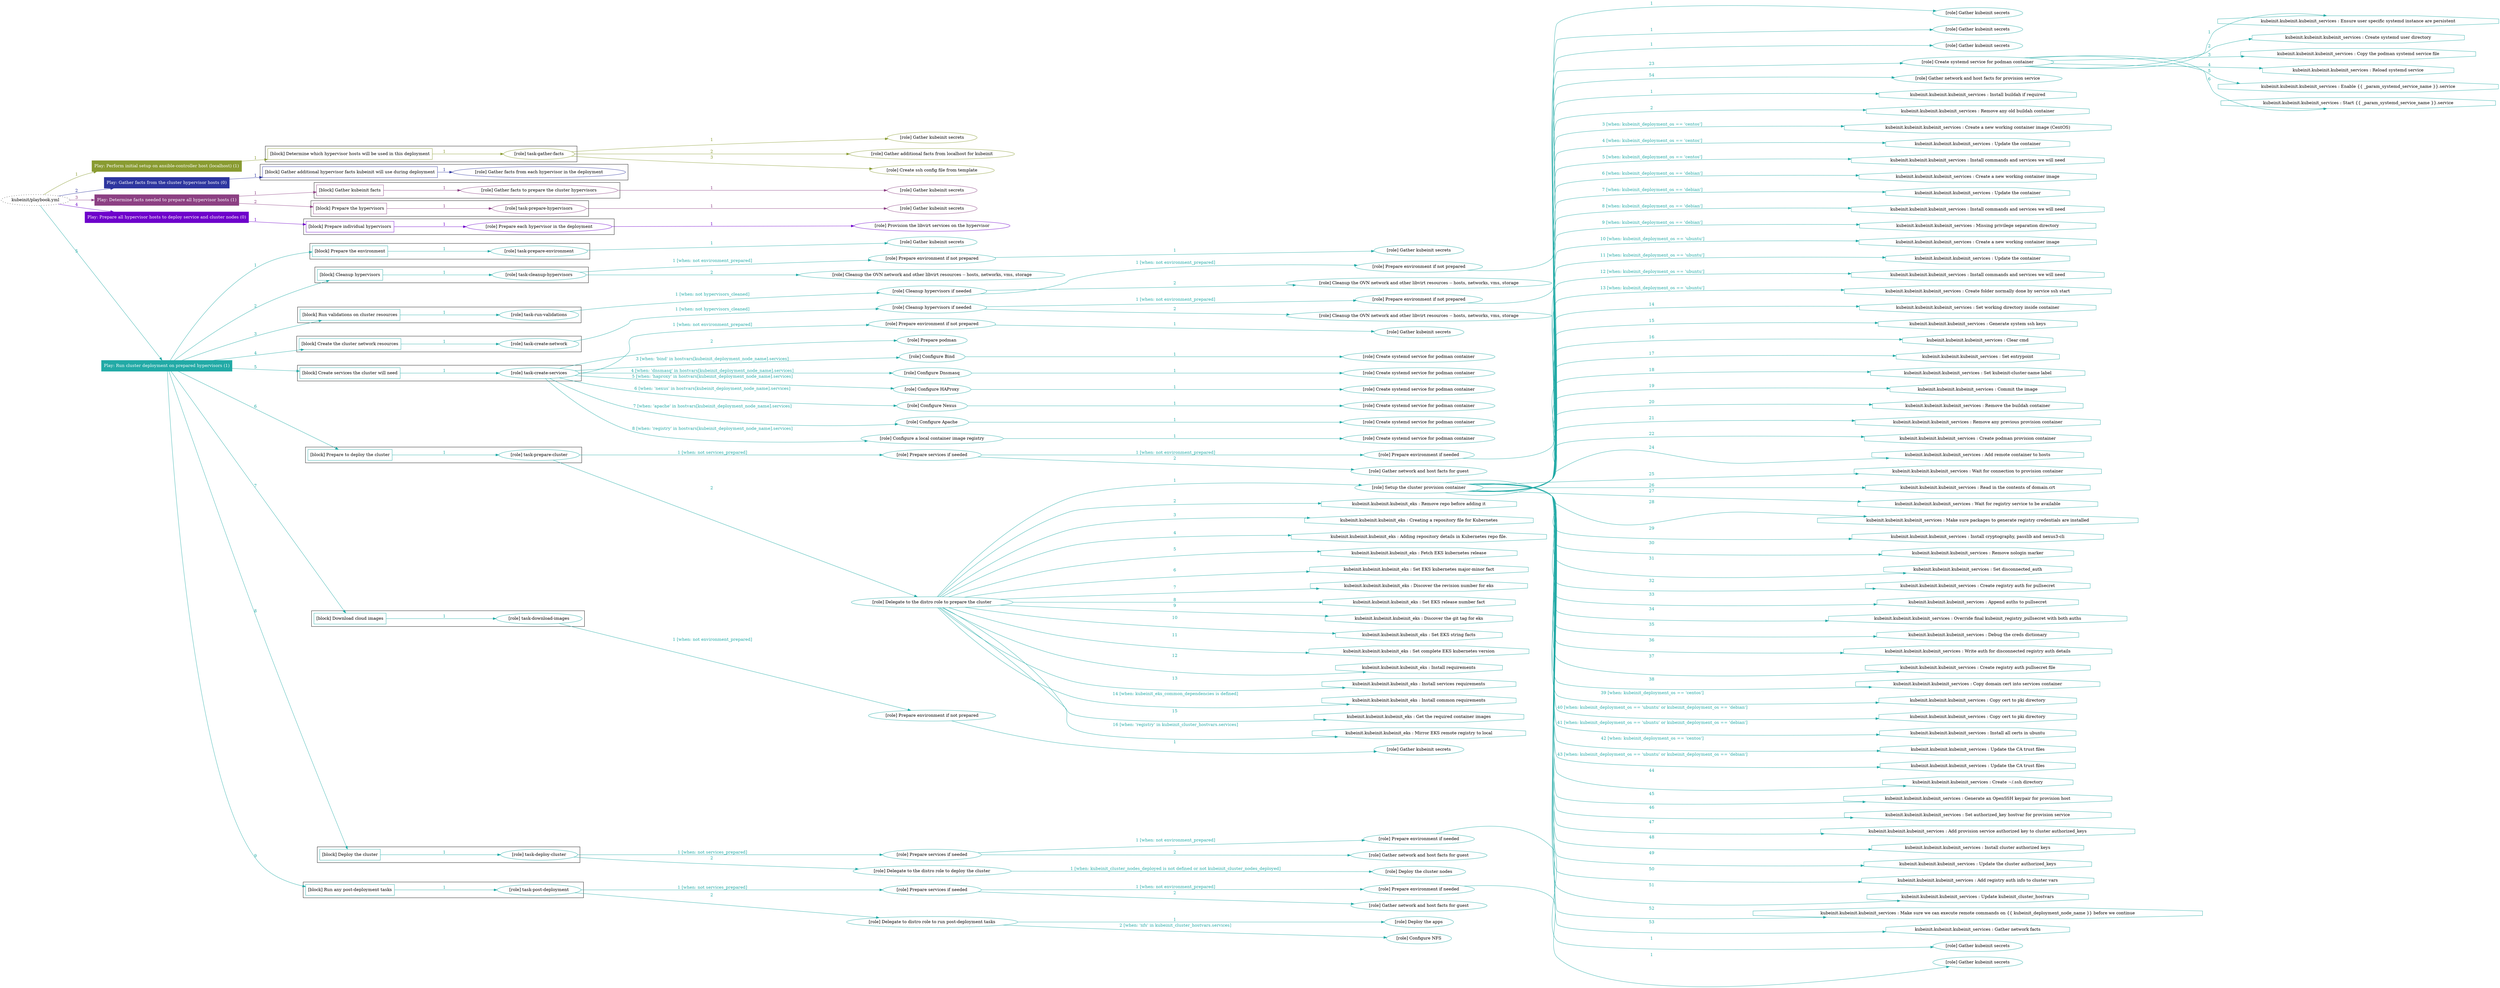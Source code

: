 digraph {
	graph [concentrate=true ordering=in rankdir=LR ratio=fill]
	edge [esep=5 sep=10]
	"kubeinit/playbook.yml" [URL="/home/runner/work/kubeinit/kubeinit/kubeinit/playbook.yml" id=playbook_ba935c8f style=dotted]
	play_f63e50c3 [label="Play: Perform initial setup on ansible-controller host (localhost) (1)" URL="/home/runner/work/kubeinit/kubeinit/kubeinit/playbook.yml" color="#899b31" fontcolor="#ffffff" id=play_f63e50c3 shape=box style=filled tooltip=localhost]
	"kubeinit/playbook.yml" -> play_f63e50c3 [label="1 " color="#899b31" fontcolor="#899b31" id=edge_fed41bff labeltooltip="1 " tooltip="1 "]
	subgraph "Gather kubeinit secrets" {
		role_d492cd27 [label="[role] Gather kubeinit secrets" URL="/home/runner/.ansible/collections/ansible_collections/kubeinit/kubeinit/roles/kubeinit_prepare/tasks/build_hypervisors_group.yml" color="#899b31" id=role_d492cd27 tooltip="Gather kubeinit secrets"]
	}
	subgraph "Gather additional facts from localhost for kubeinit" {
		role_c30b0148 [label="[role] Gather additional facts from localhost for kubeinit" URL="/home/runner/.ansible/collections/ansible_collections/kubeinit/kubeinit/roles/kubeinit_prepare/tasks/build_hypervisors_group.yml" color="#899b31" id=role_c30b0148 tooltip="Gather additional facts from localhost for kubeinit"]
	}
	subgraph "Create ssh config file from template" {
		role_883aea30 [label="[role] Create ssh config file from template" URL="/home/runner/.ansible/collections/ansible_collections/kubeinit/kubeinit/roles/kubeinit_prepare/tasks/build_hypervisors_group.yml" color="#899b31" id=role_883aea30 tooltip="Create ssh config file from template"]
	}
	subgraph "task-gather-facts" {
		role_adac407f [label="[role] task-gather-facts" URL="/home/runner/work/kubeinit/kubeinit/kubeinit/playbook.yml" color="#899b31" id=role_adac407f tooltip="task-gather-facts"]
		role_adac407f -> role_d492cd27 [label="1 " color="#899b31" fontcolor="#899b31" id=edge_fa9cdfc5 labeltooltip="1 " tooltip="1 "]
		role_adac407f -> role_c30b0148 [label="2 " color="#899b31" fontcolor="#899b31" id=edge_fbc9752f labeltooltip="2 " tooltip="2 "]
		role_adac407f -> role_883aea30 [label="3 " color="#899b31" fontcolor="#899b31" id=edge_bc61fe43 labeltooltip="3 " tooltip="3 "]
	}
	subgraph "Play: Perform initial setup on ansible-controller host (localhost) (1)" {
		play_f63e50c3 -> block_28e0a419 [label=1 color="#899b31" fontcolor="#899b31" id=edge_7b475ac5 labeltooltip=1 tooltip=1]
		subgraph cluster_block_28e0a419 {
			block_28e0a419 [label="[block] Determine which hypervisor hosts will be used in this deployment" URL="/home/runner/work/kubeinit/kubeinit/kubeinit/playbook.yml" color="#899b31" id=block_28e0a419 labeltooltip="Determine which hypervisor hosts will be used in this deployment" shape=box tooltip="Determine which hypervisor hosts will be used in this deployment"]
			block_28e0a419 -> role_adac407f [label="1 " color="#899b31" fontcolor="#899b31" id=edge_34aac7cb labeltooltip="1 " tooltip="1 "]
		}
	}
	play_4ae37b02 [label="Play: Gather facts from the cluster hypervisor hosts (0)" URL="/home/runner/work/kubeinit/kubeinit/kubeinit/playbook.yml" color="#2d369f" fontcolor="#ffffff" id=play_4ae37b02 shape=box style=filled tooltip="Play: Gather facts from the cluster hypervisor hosts (0)"]
	"kubeinit/playbook.yml" -> play_4ae37b02 [label="2 " color="#2d369f" fontcolor="#2d369f" id=edge_c7b9e2f3 labeltooltip="2 " tooltip="2 "]
	subgraph "Gather facts from each hypervisor in the deployment" {
		role_faf55d1c [label="[role] Gather facts from each hypervisor in the deployment" URL="/home/runner/work/kubeinit/kubeinit/kubeinit/playbook.yml" color="#2d369f" id=role_faf55d1c tooltip="Gather facts from each hypervisor in the deployment"]
	}
	subgraph "Play: Gather facts from the cluster hypervisor hosts (0)" {
		play_4ae37b02 -> block_a91fe9ca [label=1 color="#2d369f" fontcolor="#2d369f" id=edge_9143152b labeltooltip=1 tooltip=1]
		subgraph cluster_block_a91fe9ca {
			block_a91fe9ca [label="[block] Gather additional hypervisor facts kubeinit will use during deployment" URL="/home/runner/work/kubeinit/kubeinit/kubeinit/playbook.yml" color="#2d369f" id=block_a91fe9ca labeltooltip="Gather additional hypervisor facts kubeinit will use during deployment" shape=box tooltip="Gather additional hypervisor facts kubeinit will use during deployment"]
			block_a91fe9ca -> role_faf55d1c [label="1 " color="#2d369f" fontcolor="#2d369f" id=edge_a5c9546c labeltooltip="1 " tooltip="1 "]
		}
	}
	play_42ec9b16 [label="Play: Determine facts needed to prepare all hypervisor hosts (1)" URL="/home/runner/work/kubeinit/kubeinit/kubeinit/playbook.yml" color="#8c4083" fontcolor="#ffffff" id=play_42ec9b16 shape=box style=filled tooltip=localhost]
	"kubeinit/playbook.yml" -> play_42ec9b16 [label="3 " color="#8c4083" fontcolor="#8c4083" id=edge_8ae85bbd labeltooltip="3 " tooltip="3 "]
	subgraph "Gather kubeinit secrets" {
		role_c42dc260 [label="[role] Gather kubeinit secrets" URL="/home/runner/.ansible/collections/ansible_collections/kubeinit/kubeinit/roles/kubeinit_prepare/tasks/gather_kubeinit_facts.yml" color="#8c4083" id=role_c42dc260 tooltip="Gather kubeinit secrets"]
	}
	subgraph "Gather facts to prepare the cluster hypervisors" {
		role_3f8f4441 [label="[role] Gather facts to prepare the cluster hypervisors" URL="/home/runner/work/kubeinit/kubeinit/kubeinit/playbook.yml" color="#8c4083" id=role_3f8f4441 tooltip="Gather facts to prepare the cluster hypervisors"]
		role_3f8f4441 -> role_c42dc260 [label="1 " color="#8c4083" fontcolor="#8c4083" id=edge_f039da50 labeltooltip="1 " tooltip="1 "]
	}
	subgraph "Gather kubeinit secrets" {
		role_7afcedf4 [label="[role] Gather kubeinit secrets" URL="/home/runner/.ansible/collections/ansible_collections/kubeinit/kubeinit/roles/kubeinit_prepare/tasks/gather_kubeinit_facts.yml" color="#8c4083" id=role_7afcedf4 tooltip="Gather kubeinit secrets"]
	}
	subgraph "task-prepare-hypervisors" {
		role_1d648aff [label="[role] task-prepare-hypervisors" URL="/home/runner/work/kubeinit/kubeinit/kubeinit/playbook.yml" color="#8c4083" id=role_1d648aff tooltip="task-prepare-hypervisors"]
		role_1d648aff -> role_7afcedf4 [label="1 " color="#8c4083" fontcolor="#8c4083" id=edge_001418b5 labeltooltip="1 " tooltip="1 "]
	}
	subgraph "Play: Determine facts needed to prepare all hypervisor hosts (1)" {
		play_42ec9b16 -> block_04e60c0b [label=1 color="#8c4083" fontcolor="#8c4083" id=edge_a1fa6769 labeltooltip=1 tooltip=1]
		subgraph cluster_block_04e60c0b {
			block_04e60c0b [label="[block] Gather kubeinit facts" URL="/home/runner/work/kubeinit/kubeinit/kubeinit/playbook.yml" color="#8c4083" id=block_04e60c0b labeltooltip="Gather kubeinit facts" shape=box tooltip="Gather kubeinit facts"]
			block_04e60c0b -> role_3f8f4441 [label="1 " color="#8c4083" fontcolor="#8c4083" id=edge_dbb07a62 labeltooltip="1 " tooltip="1 "]
		}
		play_42ec9b16 -> block_dd39deea [label=2 color="#8c4083" fontcolor="#8c4083" id=edge_7fa1fbd2 labeltooltip=2 tooltip=2]
		subgraph cluster_block_dd39deea {
			block_dd39deea [label="[block] Prepare the hypervisors" URL="/home/runner/work/kubeinit/kubeinit/kubeinit/playbook.yml" color="#8c4083" id=block_dd39deea labeltooltip="Prepare the hypervisors" shape=box tooltip="Prepare the hypervisors"]
			block_dd39deea -> role_1d648aff [label="1 " color="#8c4083" fontcolor="#8c4083" id=edge_f6506729 labeltooltip="1 " tooltip="1 "]
		}
	}
	play_631fd301 [label="Play: Prepare all hypervisor hosts to deploy service and cluster nodes (0)" URL="/home/runner/work/kubeinit/kubeinit/kubeinit/playbook.yml" color="#6e01cb" fontcolor="#ffffff" id=play_631fd301 shape=box style=filled tooltip="Play: Prepare all hypervisor hosts to deploy service and cluster nodes (0)"]
	"kubeinit/playbook.yml" -> play_631fd301 [label="4 " color="#6e01cb" fontcolor="#6e01cb" id=edge_7ba80a12 labeltooltip="4 " tooltip="4 "]
	subgraph "Provision the libvirt services on the hypervisor" {
		role_c8f604ca [label="[role] Provision the libvirt services on the hypervisor" URL="/home/runner/.ansible/collections/ansible_collections/kubeinit/kubeinit/roles/kubeinit_prepare/tasks/prepare_hypervisor.yml" color="#6e01cb" id=role_c8f604ca tooltip="Provision the libvirt services on the hypervisor"]
	}
	subgraph "Prepare each hypervisor in the deployment" {
		role_a777c207 [label="[role] Prepare each hypervisor in the deployment" URL="/home/runner/work/kubeinit/kubeinit/kubeinit/playbook.yml" color="#6e01cb" id=role_a777c207 tooltip="Prepare each hypervisor in the deployment"]
		role_a777c207 -> role_c8f604ca [label="1 " color="#6e01cb" fontcolor="#6e01cb" id=edge_0faeac8f labeltooltip="1 " tooltip="1 "]
	}
	subgraph "Play: Prepare all hypervisor hosts to deploy service and cluster nodes (0)" {
		play_631fd301 -> block_fd6ed974 [label=1 color="#6e01cb" fontcolor="#6e01cb" id=edge_4f1a1e0b labeltooltip=1 tooltip=1]
		subgraph cluster_block_fd6ed974 {
			block_fd6ed974 [label="[block] Prepare individual hypervisors" URL="/home/runner/work/kubeinit/kubeinit/kubeinit/playbook.yml" color="#6e01cb" id=block_fd6ed974 labeltooltip="Prepare individual hypervisors" shape=box tooltip="Prepare individual hypervisors"]
			block_fd6ed974 -> role_a777c207 [label="1 " color="#6e01cb" fontcolor="#6e01cb" id=edge_188cecbd labeltooltip="1 " tooltip="1 "]
		}
	}
	play_16926d3f [label="Play: Run cluster deployment on prepared hypervisors (1)" URL="/home/runner/work/kubeinit/kubeinit/kubeinit/playbook.yml" color="#22aaa6" fontcolor="#ffffff" id=play_16926d3f shape=box style=filled tooltip=localhost]
	"kubeinit/playbook.yml" -> play_16926d3f [label="5 " color="#22aaa6" fontcolor="#22aaa6" id=edge_7524ee78 labeltooltip="5 " tooltip="5 "]
	subgraph "Gather kubeinit secrets" {
		role_1ba89079 [label="[role] Gather kubeinit secrets" URL="/home/runner/.ansible/collections/ansible_collections/kubeinit/kubeinit/roles/kubeinit_prepare/tasks/gather_kubeinit_facts.yml" color="#22aaa6" id=role_1ba89079 tooltip="Gather kubeinit secrets"]
	}
	subgraph "task-prepare-environment" {
		role_6b86648d [label="[role] task-prepare-environment" URL="/home/runner/work/kubeinit/kubeinit/kubeinit/playbook.yml" color="#22aaa6" id=role_6b86648d tooltip="task-prepare-environment"]
		role_6b86648d -> role_1ba89079 [label="1 " color="#22aaa6" fontcolor="#22aaa6" id=edge_9bc29de8 labeltooltip="1 " tooltip="1 "]
	}
	subgraph "Gather kubeinit secrets" {
		role_431aaaa3 [label="[role] Gather kubeinit secrets" URL="/home/runner/.ansible/collections/ansible_collections/kubeinit/kubeinit/roles/kubeinit_prepare/tasks/gather_kubeinit_facts.yml" color="#22aaa6" id=role_431aaaa3 tooltip="Gather kubeinit secrets"]
	}
	subgraph "Prepare environment if not prepared" {
		role_0dbd054b [label="[role] Prepare environment if not prepared" URL="/home/runner/.ansible/collections/ansible_collections/kubeinit/kubeinit/roles/kubeinit_prepare/tasks/cleanup_hypervisors.yml" color="#22aaa6" id=role_0dbd054b tooltip="Prepare environment if not prepared"]
		role_0dbd054b -> role_431aaaa3 [label="1 " color="#22aaa6" fontcolor="#22aaa6" id=edge_f1850f17 labeltooltip="1 " tooltip="1 "]
	}
	subgraph "Cleanup the OVN network and other libvirt resources -- hosts, networks, vms, storage" {
		role_a06c88be [label="[role] Cleanup the OVN network and other libvirt resources -- hosts, networks, vms, storage" URL="/home/runner/.ansible/collections/ansible_collections/kubeinit/kubeinit/roles/kubeinit_prepare/tasks/cleanup_hypervisors.yml" color="#22aaa6" id=role_a06c88be tooltip="Cleanup the OVN network and other libvirt resources -- hosts, networks, vms, storage"]
	}
	subgraph "task-cleanup-hypervisors" {
		role_4ad86c5b [label="[role] task-cleanup-hypervisors" URL="/home/runner/work/kubeinit/kubeinit/kubeinit/playbook.yml" color="#22aaa6" id=role_4ad86c5b tooltip="task-cleanup-hypervisors"]
		role_4ad86c5b -> role_0dbd054b [label="1 [when: not environment_prepared]" color="#22aaa6" fontcolor="#22aaa6" id=edge_69f31447 labeltooltip="1 [when: not environment_prepared]" tooltip="1 [when: not environment_prepared]"]
		role_4ad86c5b -> role_a06c88be [label="2 " color="#22aaa6" fontcolor="#22aaa6" id=edge_f6a4c2f2 labeltooltip="2 " tooltip="2 "]
	}
	subgraph "Gather kubeinit secrets" {
		role_772de89c [label="[role] Gather kubeinit secrets" URL="/home/runner/.ansible/collections/ansible_collections/kubeinit/kubeinit/roles/kubeinit_prepare/tasks/gather_kubeinit_facts.yml" color="#22aaa6" id=role_772de89c tooltip="Gather kubeinit secrets"]
	}
	subgraph "Prepare environment if not prepared" {
		role_d02dd633 [label="[role] Prepare environment if not prepared" URL="/home/runner/.ansible/collections/ansible_collections/kubeinit/kubeinit/roles/kubeinit_prepare/tasks/cleanup_hypervisors.yml" color="#22aaa6" id=role_d02dd633 tooltip="Prepare environment if not prepared"]
		role_d02dd633 -> role_772de89c [label="1 " color="#22aaa6" fontcolor="#22aaa6" id=edge_a3ec0f91 labeltooltip="1 " tooltip="1 "]
	}
	subgraph "Cleanup the OVN network and other libvirt resources -- hosts, networks, vms, storage" {
		role_cfea5f41 [label="[role] Cleanup the OVN network and other libvirt resources -- hosts, networks, vms, storage" URL="/home/runner/.ansible/collections/ansible_collections/kubeinit/kubeinit/roles/kubeinit_prepare/tasks/cleanup_hypervisors.yml" color="#22aaa6" id=role_cfea5f41 tooltip="Cleanup the OVN network and other libvirt resources -- hosts, networks, vms, storage"]
	}
	subgraph "Cleanup hypervisors if needed" {
		role_f755a85a [label="[role] Cleanup hypervisors if needed" URL="/home/runner/.ansible/collections/ansible_collections/kubeinit/kubeinit/roles/kubeinit_validations/tasks/main.yml" color="#22aaa6" id=role_f755a85a tooltip="Cleanup hypervisors if needed"]
		role_f755a85a -> role_d02dd633 [label="1 [when: not environment_prepared]" color="#22aaa6" fontcolor="#22aaa6" id=edge_eb0184c2 labeltooltip="1 [when: not environment_prepared]" tooltip="1 [when: not environment_prepared]"]
		role_f755a85a -> role_cfea5f41 [label="2 " color="#22aaa6" fontcolor="#22aaa6" id=edge_1cf3c480 labeltooltip="2 " tooltip="2 "]
	}
	subgraph "task-run-validations" {
		role_972f7a81 [label="[role] task-run-validations" URL="/home/runner/work/kubeinit/kubeinit/kubeinit/playbook.yml" color="#22aaa6" id=role_972f7a81 tooltip="task-run-validations"]
		role_972f7a81 -> role_f755a85a [label="1 [when: not hypervisors_cleaned]" color="#22aaa6" fontcolor="#22aaa6" id=edge_e14224f4 labeltooltip="1 [when: not hypervisors_cleaned]" tooltip="1 [when: not hypervisors_cleaned]"]
	}
	subgraph "Gather kubeinit secrets" {
		role_7abae929 [label="[role] Gather kubeinit secrets" URL="/home/runner/.ansible/collections/ansible_collections/kubeinit/kubeinit/roles/kubeinit_prepare/tasks/gather_kubeinit_facts.yml" color="#22aaa6" id=role_7abae929 tooltip="Gather kubeinit secrets"]
	}
	subgraph "Prepare environment if not prepared" {
		role_7d70fd30 [label="[role] Prepare environment if not prepared" URL="/home/runner/.ansible/collections/ansible_collections/kubeinit/kubeinit/roles/kubeinit_prepare/tasks/cleanup_hypervisors.yml" color="#22aaa6" id=role_7d70fd30 tooltip="Prepare environment if not prepared"]
		role_7d70fd30 -> role_7abae929 [label="1 " color="#22aaa6" fontcolor="#22aaa6" id=edge_d7f95900 labeltooltip="1 " tooltip="1 "]
	}
	subgraph "Cleanup the OVN network and other libvirt resources -- hosts, networks, vms, storage" {
		role_e40ecdef [label="[role] Cleanup the OVN network and other libvirt resources -- hosts, networks, vms, storage" URL="/home/runner/.ansible/collections/ansible_collections/kubeinit/kubeinit/roles/kubeinit_prepare/tasks/cleanup_hypervisors.yml" color="#22aaa6" id=role_e40ecdef tooltip="Cleanup the OVN network and other libvirt resources -- hosts, networks, vms, storage"]
	}
	subgraph "Cleanup hypervisors if needed" {
		role_e32b2dee [label="[role] Cleanup hypervisors if needed" URL="/home/runner/.ansible/collections/ansible_collections/kubeinit/kubeinit/roles/kubeinit_libvirt/tasks/create_network.yml" color="#22aaa6" id=role_e32b2dee tooltip="Cleanup hypervisors if needed"]
		role_e32b2dee -> role_7d70fd30 [label="1 [when: not environment_prepared]" color="#22aaa6" fontcolor="#22aaa6" id=edge_ea486c7d labeltooltip="1 [when: not environment_prepared]" tooltip="1 [when: not environment_prepared]"]
		role_e32b2dee -> role_e40ecdef [label="2 " color="#22aaa6" fontcolor="#22aaa6" id=edge_1f03ac29 labeltooltip="2 " tooltip="2 "]
	}
	subgraph "task-create-network" {
		role_d22177d6 [label="[role] task-create-network" URL="/home/runner/work/kubeinit/kubeinit/kubeinit/playbook.yml" color="#22aaa6" id=role_d22177d6 tooltip="task-create-network"]
		role_d22177d6 -> role_e32b2dee [label="1 [when: not hypervisors_cleaned]" color="#22aaa6" fontcolor="#22aaa6" id=edge_b398858a labeltooltip="1 [when: not hypervisors_cleaned]" tooltip="1 [when: not hypervisors_cleaned]"]
	}
	subgraph "Gather kubeinit secrets" {
		role_0008ca79 [label="[role] Gather kubeinit secrets" URL="/home/runner/.ansible/collections/ansible_collections/kubeinit/kubeinit/roles/kubeinit_prepare/tasks/gather_kubeinit_facts.yml" color="#22aaa6" id=role_0008ca79 tooltip="Gather kubeinit secrets"]
	}
	subgraph "Prepare environment if not prepared" {
		role_a38ecd4a [label="[role] Prepare environment if not prepared" URL="/home/runner/.ansible/collections/ansible_collections/kubeinit/kubeinit/roles/kubeinit_services/tasks/main.yml" color="#22aaa6" id=role_a38ecd4a tooltip="Prepare environment if not prepared"]
		role_a38ecd4a -> role_0008ca79 [label="1 " color="#22aaa6" fontcolor="#22aaa6" id=edge_c011f17e labeltooltip="1 " tooltip="1 "]
	}
	subgraph "Prepare podman" {
		role_55537e44 [label="[role] Prepare podman" URL="/home/runner/.ansible/collections/ansible_collections/kubeinit/kubeinit/roles/kubeinit_services/tasks/00_create_service_pod.yml" color="#22aaa6" id=role_55537e44 tooltip="Prepare podman"]
	}
	subgraph "Create systemd service for podman container" {
		role_681d4b67 [label="[role] Create systemd service for podman container" URL="/home/runner/.ansible/collections/ansible_collections/kubeinit/kubeinit/roles/kubeinit_bind/tasks/main.yml" color="#22aaa6" id=role_681d4b67 tooltip="Create systemd service for podman container"]
	}
	subgraph "Configure Bind" {
		role_d2d4b02c [label="[role] Configure Bind" URL="/home/runner/.ansible/collections/ansible_collections/kubeinit/kubeinit/roles/kubeinit_services/tasks/start_services_containers.yml" color="#22aaa6" id=role_d2d4b02c tooltip="Configure Bind"]
		role_d2d4b02c -> role_681d4b67 [label="1 " color="#22aaa6" fontcolor="#22aaa6" id=edge_8e9a0e44 labeltooltip="1 " tooltip="1 "]
	}
	subgraph "Create systemd service for podman container" {
		role_71c5bad9 [label="[role] Create systemd service for podman container" URL="/home/runner/.ansible/collections/ansible_collections/kubeinit/kubeinit/roles/kubeinit_dnsmasq/tasks/main.yml" color="#22aaa6" id=role_71c5bad9 tooltip="Create systemd service for podman container"]
	}
	subgraph "Configure Dnsmasq" {
		role_759dd0f9 [label="[role] Configure Dnsmasq" URL="/home/runner/.ansible/collections/ansible_collections/kubeinit/kubeinit/roles/kubeinit_services/tasks/start_services_containers.yml" color="#22aaa6" id=role_759dd0f9 tooltip="Configure Dnsmasq"]
		role_759dd0f9 -> role_71c5bad9 [label="1 " color="#22aaa6" fontcolor="#22aaa6" id=edge_fa8d2662 labeltooltip="1 " tooltip="1 "]
	}
	subgraph "Create systemd service for podman container" {
		role_aa828545 [label="[role] Create systemd service for podman container" URL="/home/runner/.ansible/collections/ansible_collections/kubeinit/kubeinit/roles/kubeinit_haproxy/tasks/main.yml" color="#22aaa6" id=role_aa828545 tooltip="Create systemd service for podman container"]
	}
	subgraph "Configure HAProxy" {
		role_ae177c98 [label="[role] Configure HAProxy" URL="/home/runner/.ansible/collections/ansible_collections/kubeinit/kubeinit/roles/kubeinit_services/tasks/start_services_containers.yml" color="#22aaa6" id=role_ae177c98 tooltip="Configure HAProxy"]
		role_ae177c98 -> role_aa828545 [label="1 " color="#22aaa6" fontcolor="#22aaa6" id=edge_eb47c99b labeltooltip="1 " tooltip="1 "]
	}
	subgraph "Create systemd service for podman container" {
		role_62cf8383 [label="[role] Create systemd service for podman container" URL="/home/runner/.ansible/collections/ansible_collections/kubeinit/kubeinit/roles/kubeinit_nexus/tasks/main.yml" color="#22aaa6" id=role_62cf8383 tooltip="Create systemd service for podman container"]
	}
	subgraph "Configure Nexus" {
		role_21ded450 [label="[role] Configure Nexus" URL="/home/runner/.ansible/collections/ansible_collections/kubeinit/kubeinit/roles/kubeinit_services/tasks/start_services_containers.yml" color="#22aaa6" id=role_21ded450 tooltip="Configure Nexus"]
		role_21ded450 -> role_62cf8383 [label="1 " color="#22aaa6" fontcolor="#22aaa6" id=edge_9726c604 labeltooltip="1 " tooltip="1 "]
	}
	subgraph "Create systemd service for podman container" {
		role_2e8bf82b [label="[role] Create systemd service for podman container" URL="/home/runner/.ansible/collections/ansible_collections/kubeinit/kubeinit/roles/kubeinit_apache/tasks/main.yml" color="#22aaa6" id=role_2e8bf82b tooltip="Create systemd service for podman container"]
	}
	subgraph "Configure Apache" {
		role_a69e5df6 [label="[role] Configure Apache" URL="/home/runner/.ansible/collections/ansible_collections/kubeinit/kubeinit/roles/kubeinit_services/tasks/start_services_containers.yml" color="#22aaa6" id=role_a69e5df6 tooltip="Configure Apache"]
		role_a69e5df6 -> role_2e8bf82b [label="1 " color="#22aaa6" fontcolor="#22aaa6" id=edge_35d92995 labeltooltip="1 " tooltip="1 "]
	}
	subgraph "Create systemd service for podman container" {
		role_8bf498b9 [label="[role] Create systemd service for podman container" URL="/home/runner/.ansible/collections/ansible_collections/kubeinit/kubeinit/roles/kubeinit_registry/tasks/main.yml" color="#22aaa6" id=role_8bf498b9 tooltip="Create systemd service for podman container"]
	}
	subgraph "Configure a local container image registry" {
		role_97603966 [label="[role] Configure a local container image registry" URL="/home/runner/.ansible/collections/ansible_collections/kubeinit/kubeinit/roles/kubeinit_services/tasks/start_services_containers.yml" color="#22aaa6" id=role_97603966 tooltip="Configure a local container image registry"]
		role_97603966 -> role_8bf498b9 [label="1 " color="#22aaa6" fontcolor="#22aaa6" id=edge_ee9b4629 labeltooltip="1 " tooltip="1 "]
	}
	subgraph "task-create-services" {
		role_4f9c4a50 [label="[role] task-create-services" URL="/home/runner/work/kubeinit/kubeinit/kubeinit/playbook.yml" color="#22aaa6" id=role_4f9c4a50 tooltip="task-create-services"]
		role_4f9c4a50 -> role_a38ecd4a [label="1 [when: not environment_prepared]" color="#22aaa6" fontcolor="#22aaa6" id=edge_cfc1ba7a labeltooltip="1 [when: not environment_prepared]" tooltip="1 [when: not environment_prepared]"]
		role_4f9c4a50 -> role_55537e44 [label="2 " color="#22aaa6" fontcolor="#22aaa6" id=edge_3372aeaf labeltooltip="2 " tooltip="2 "]
		role_4f9c4a50 -> role_d2d4b02c [label="3 [when: 'bind' in hostvars[kubeinit_deployment_node_name].services]" color="#22aaa6" fontcolor="#22aaa6" id=edge_6e9e6fd4 labeltooltip="3 [when: 'bind' in hostvars[kubeinit_deployment_node_name].services]" tooltip="3 [when: 'bind' in hostvars[kubeinit_deployment_node_name].services]"]
		role_4f9c4a50 -> role_759dd0f9 [label="4 [when: 'dnsmasq' in hostvars[kubeinit_deployment_node_name].services]" color="#22aaa6" fontcolor="#22aaa6" id=edge_73895c4f labeltooltip="4 [when: 'dnsmasq' in hostvars[kubeinit_deployment_node_name].services]" tooltip="4 [when: 'dnsmasq' in hostvars[kubeinit_deployment_node_name].services]"]
		role_4f9c4a50 -> role_ae177c98 [label="5 [when: 'haproxy' in hostvars[kubeinit_deployment_node_name].services]" color="#22aaa6" fontcolor="#22aaa6" id=edge_617f86dd labeltooltip="5 [when: 'haproxy' in hostvars[kubeinit_deployment_node_name].services]" tooltip="5 [when: 'haproxy' in hostvars[kubeinit_deployment_node_name].services]"]
		role_4f9c4a50 -> role_21ded450 [label="6 [when: 'nexus' in hostvars[kubeinit_deployment_node_name].services]" color="#22aaa6" fontcolor="#22aaa6" id=edge_05e6000e labeltooltip="6 [when: 'nexus' in hostvars[kubeinit_deployment_node_name].services]" tooltip="6 [when: 'nexus' in hostvars[kubeinit_deployment_node_name].services]"]
		role_4f9c4a50 -> role_a69e5df6 [label="7 [when: 'apache' in hostvars[kubeinit_deployment_node_name].services]" color="#22aaa6" fontcolor="#22aaa6" id=edge_289c3138 labeltooltip="7 [when: 'apache' in hostvars[kubeinit_deployment_node_name].services]" tooltip="7 [when: 'apache' in hostvars[kubeinit_deployment_node_name].services]"]
		role_4f9c4a50 -> role_97603966 [label="8 [when: 'registry' in hostvars[kubeinit_deployment_node_name].services]" color="#22aaa6" fontcolor="#22aaa6" id=edge_a55ee0fd labeltooltip="8 [when: 'registry' in hostvars[kubeinit_deployment_node_name].services]" tooltip="8 [when: 'registry' in hostvars[kubeinit_deployment_node_name].services]"]
	}
	subgraph "Gather kubeinit secrets" {
		role_aadcd19e [label="[role] Gather kubeinit secrets" URL="/home/runner/.ansible/collections/ansible_collections/kubeinit/kubeinit/roles/kubeinit_prepare/tasks/gather_kubeinit_facts.yml" color="#22aaa6" id=role_aadcd19e tooltip="Gather kubeinit secrets"]
	}
	subgraph "Prepare environment if needed" {
		role_79282243 [label="[role] Prepare environment if needed" URL="/home/runner/.ansible/collections/ansible_collections/kubeinit/kubeinit/roles/kubeinit_services/tasks/prepare_services.yml" color="#22aaa6" id=role_79282243 tooltip="Prepare environment if needed"]
		role_79282243 -> role_aadcd19e [label="1 " color="#22aaa6" fontcolor="#22aaa6" id=edge_1c94efde labeltooltip="1 " tooltip="1 "]
	}
	subgraph "Gather network and host facts for guest" {
		role_245d1b79 [label="[role] Gather network and host facts for guest" URL="/home/runner/.ansible/collections/ansible_collections/kubeinit/kubeinit/roles/kubeinit_services/tasks/prepare_services.yml" color="#22aaa6" id=role_245d1b79 tooltip="Gather network and host facts for guest"]
	}
	subgraph "Prepare services if needed" {
		role_74b2fbc2 [label="[role] Prepare services if needed" URL="/home/runner/.ansible/collections/ansible_collections/kubeinit/kubeinit/roles/kubeinit_prepare/tasks/prepare_cluster.yml" color="#22aaa6" id=role_74b2fbc2 tooltip="Prepare services if needed"]
		role_74b2fbc2 -> role_79282243 [label="1 [when: not environment_prepared]" color="#22aaa6" fontcolor="#22aaa6" id=edge_19b1d418 labeltooltip="1 [when: not environment_prepared]" tooltip="1 [when: not environment_prepared]"]
		role_74b2fbc2 -> role_245d1b79 [label="2 " color="#22aaa6" fontcolor="#22aaa6" id=edge_e5f6bd61 labeltooltip="2 " tooltip="2 "]
	}
	subgraph "Create systemd service for podman container" {
		role_a261cca9 [label="[role] Create systemd service for podman container" URL="/home/runner/.ansible/collections/ansible_collections/kubeinit/kubeinit/roles/kubeinit_services/tasks/create_provision_container.yml" color="#22aaa6" id=role_a261cca9 tooltip="Create systemd service for podman container"]
		task_88f86b7a [label="kubeinit.kubeinit.kubeinit_services : Ensure user specific systemd instance are persistent" URL="/home/runner/.ansible/collections/ansible_collections/kubeinit/kubeinit/roles/kubeinit_services/tasks/create_managed_service.yml" color="#22aaa6" id=task_88f86b7a shape=octagon tooltip="kubeinit.kubeinit.kubeinit_services : Ensure user specific systemd instance are persistent"]
		role_a261cca9 -> task_88f86b7a [label="1 " color="#22aaa6" fontcolor="#22aaa6" id=edge_43630404 labeltooltip="1 " tooltip="1 "]
		task_1bf43227 [label="kubeinit.kubeinit.kubeinit_services : Create systemd user directory" URL="/home/runner/.ansible/collections/ansible_collections/kubeinit/kubeinit/roles/kubeinit_services/tasks/create_managed_service.yml" color="#22aaa6" id=task_1bf43227 shape=octagon tooltip="kubeinit.kubeinit.kubeinit_services : Create systemd user directory"]
		role_a261cca9 -> task_1bf43227 [label="2 " color="#22aaa6" fontcolor="#22aaa6" id=edge_ca447d2d labeltooltip="2 " tooltip="2 "]
		task_d83328cb [label="kubeinit.kubeinit.kubeinit_services : Copy the podman systemd service file" URL="/home/runner/.ansible/collections/ansible_collections/kubeinit/kubeinit/roles/kubeinit_services/tasks/create_managed_service.yml" color="#22aaa6" id=task_d83328cb shape=octagon tooltip="kubeinit.kubeinit.kubeinit_services : Copy the podman systemd service file"]
		role_a261cca9 -> task_d83328cb [label="3 " color="#22aaa6" fontcolor="#22aaa6" id=edge_6d318f92 labeltooltip="3 " tooltip="3 "]
		task_e807c405 [label="kubeinit.kubeinit.kubeinit_services : Reload systemd service" URL="/home/runner/.ansible/collections/ansible_collections/kubeinit/kubeinit/roles/kubeinit_services/tasks/create_managed_service.yml" color="#22aaa6" id=task_e807c405 shape=octagon tooltip="kubeinit.kubeinit.kubeinit_services : Reload systemd service"]
		role_a261cca9 -> task_e807c405 [label="4 " color="#22aaa6" fontcolor="#22aaa6" id=edge_b8995a61 labeltooltip="4 " tooltip="4 "]
		task_7cc14321 [label="kubeinit.kubeinit.kubeinit_services : Enable {{ _param_systemd_service_name }}.service" URL="/home/runner/.ansible/collections/ansible_collections/kubeinit/kubeinit/roles/kubeinit_services/tasks/create_managed_service.yml" color="#22aaa6" id=task_7cc14321 shape=octagon tooltip="kubeinit.kubeinit.kubeinit_services : Enable {{ _param_systemd_service_name }}.service"]
		role_a261cca9 -> task_7cc14321 [label="5 " color="#22aaa6" fontcolor="#22aaa6" id=edge_40ccba62 labeltooltip="5 " tooltip="5 "]
		task_ec4963d8 [label="kubeinit.kubeinit.kubeinit_services : Start {{ _param_systemd_service_name }}.service" URL="/home/runner/.ansible/collections/ansible_collections/kubeinit/kubeinit/roles/kubeinit_services/tasks/create_managed_service.yml" color="#22aaa6" id=task_ec4963d8 shape=octagon tooltip="kubeinit.kubeinit.kubeinit_services : Start {{ _param_systemd_service_name }}.service"]
		role_a261cca9 -> task_ec4963d8 [label="6 " color="#22aaa6" fontcolor="#22aaa6" id=edge_5a8bf9e9 labeltooltip="6 " tooltip="6 "]
	}
	subgraph "Gather network and host facts for provision service" {
		role_8dc5a53a [label="[role] Gather network and host facts for provision service" URL="/home/runner/.ansible/collections/ansible_collections/kubeinit/kubeinit/roles/kubeinit_services/tasks/create_provision_container.yml" color="#22aaa6" id=role_8dc5a53a tooltip="Gather network and host facts for provision service"]
	}
	subgraph "Setup the cluster provision container" {
		role_eca0345d [label="[role] Setup the cluster provision container" URL="/home/runner/.ansible/collections/ansible_collections/kubeinit/kubeinit/roles/kubeinit_eks/tasks/prepare_cluster.yml" color="#22aaa6" id=role_eca0345d tooltip="Setup the cluster provision container"]
		task_35161cb2 [label="kubeinit.kubeinit.kubeinit_services : Install buildah if required" URL="/home/runner/.ansible/collections/ansible_collections/kubeinit/kubeinit/roles/kubeinit_services/tasks/create_provision_container.yml" color="#22aaa6" id=task_35161cb2 shape=octagon tooltip="kubeinit.kubeinit.kubeinit_services : Install buildah if required"]
		role_eca0345d -> task_35161cb2 [label="1 " color="#22aaa6" fontcolor="#22aaa6" id=edge_fa2465a0 labeltooltip="1 " tooltip="1 "]
		task_f2566d73 [label="kubeinit.kubeinit.kubeinit_services : Remove any old buildah container" URL="/home/runner/.ansible/collections/ansible_collections/kubeinit/kubeinit/roles/kubeinit_services/tasks/create_provision_container.yml" color="#22aaa6" id=task_f2566d73 shape=octagon tooltip="kubeinit.kubeinit.kubeinit_services : Remove any old buildah container"]
		role_eca0345d -> task_f2566d73 [label="2 " color="#22aaa6" fontcolor="#22aaa6" id=edge_9588f288 labeltooltip="2 " tooltip="2 "]
		task_d3eb4c0c [label="kubeinit.kubeinit.kubeinit_services : Create a new working container image (CentOS)" URL="/home/runner/.ansible/collections/ansible_collections/kubeinit/kubeinit/roles/kubeinit_services/tasks/create_provision_container.yml" color="#22aaa6" id=task_d3eb4c0c shape=octagon tooltip="kubeinit.kubeinit.kubeinit_services : Create a new working container image (CentOS)"]
		role_eca0345d -> task_d3eb4c0c [label="3 [when: kubeinit_deployment_os == 'centos']" color="#22aaa6" fontcolor="#22aaa6" id=edge_c2031524 labeltooltip="3 [when: kubeinit_deployment_os == 'centos']" tooltip="3 [when: kubeinit_deployment_os == 'centos']"]
		task_636e1043 [label="kubeinit.kubeinit.kubeinit_services : Update the container" URL="/home/runner/.ansible/collections/ansible_collections/kubeinit/kubeinit/roles/kubeinit_services/tasks/create_provision_container.yml" color="#22aaa6" id=task_636e1043 shape=octagon tooltip="kubeinit.kubeinit.kubeinit_services : Update the container"]
		role_eca0345d -> task_636e1043 [label="4 [when: kubeinit_deployment_os == 'centos']" color="#22aaa6" fontcolor="#22aaa6" id=edge_9bbbf06c labeltooltip="4 [when: kubeinit_deployment_os == 'centos']" tooltip="4 [when: kubeinit_deployment_os == 'centos']"]
		task_1a51bb3b [label="kubeinit.kubeinit.kubeinit_services : Install commands and services we will need" URL="/home/runner/.ansible/collections/ansible_collections/kubeinit/kubeinit/roles/kubeinit_services/tasks/create_provision_container.yml" color="#22aaa6" id=task_1a51bb3b shape=octagon tooltip="kubeinit.kubeinit.kubeinit_services : Install commands and services we will need"]
		role_eca0345d -> task_1a51bb3b [label="5 [when: kubeinit_deployment_os == 'centos']" color="#22aaa6" fontcolor="#22aaa6" id=edge_7ca6b0c9 labeltooltip="5 [when: kubeinit_deployment_os == 'centos']" tooltip="5 [when: kubeinit_deployment_os == 'centos']"]
		task_25eb09ec [label="kubeinit.kubeinit.kubeinit_services : Create a new working container image" URL="/home/runner/.ansible/collections/ansible_collections/kubeinit/kubeinit/roles/kubeinit_services/tasks/create_provision_container.yml" color="#22aaa6" id=task_25eb09ec shape=octagon tooltip="kubeinit.kubeinit.kubeinit_services : Create a new working container image"]
		role_eca0345d -> task_25eb09ec [label="6 [when: kubeinit_deployment_os == 'debian']" color="#22aaa6" fontcolor="#22aaa6" id=edge_0138a228 labeltooltip="6 [when: kubeinit_deployment_os == 'debian']" tooltip="6 [when: kubeinit_deployment_os == 'debian']"]
		task_d5611198 [label="kubeinit.kubeinit.kubeinit_services : Update the container" URL="/home/runner/.ansible/collections/ansible_collections/kubeinit/kubeinit/roles/kubeinit_services/tasks/create_provision_container.yml" color="#22aaa6" id=task_d5611198 shape=octagon tooltip="kubeinit.kubeinit.kubeinit_services : Update the container"]
		role_eca0345d -> task_d5611198 [label="7 [when: kubeinit_deployment_os == 'debian']" color="#22aaa6" fontcolor="#22aaa6" id=edge_00a0bc9a labeltooltip="7 [when: kubeinit_deployment_os == 'debian']" tooltip="7 [when: kubeinit_deployment_os == 'debian']"]
		task_ff1d08fa [label="kubeinit.kubeinit.kubeinit_services : Install commands and services we will need" URL="/home/runner/.ansible/collections/ansible_collections/kubeinit/kubeinit/roles/kubeinit_services/tasks/create_provision_container.yml" color="#22aaa6" id=task_ff1d08fa shape=octagon tooltip="kubeinit.kubeinit.kubeinit_services : Install commands and services we will need"]
		role_eca0345d -> task_ff1d08fa [label="8 [when: kubeinit_deployment_os == 'debian']" color="#22aaa6" fontcolor="#22aaa6" id=edge_a1d7c935 labeltooltip="8 [when: kubeinit_deployment_os == 'debian']" tooltip="8 [when: kubeinit_deployment_os == 'debian']"]
		task_b11f27d2 [label="kubeinit.kubeinit.kubeinit_services : Missing privilege separation directory" URL="/home/runner/.ansible/collections/ansible_collections/kubeinit/kubeinit/roles/kubeinit_services/tasks/create_provision_container.yml" color="#22aaa6" id=task_b11f27d2 shape=octagon tooltip="kubeinit.kubeinit.kubeinit_services : Missing privilege separation directory"]
		role_eca0345d -> task_b11f27d2 [label="9 [when: kubeinit_deployment_os == 'debian']" color="#22aaa6" fontcolor="#22aaa6" id=edge_52b3cb51 labeltooltip="9 [when: kubeinit_deployment_os == 'debian']" tooltip="9 [when: kubeinit_deployment_os == 'debian']"]
		task_086ca91b [label="kubeinit.kubeinit.kubeinit_services : Create a new working container image" URL="/home/runner/.ansible/collections/ansible_collections/kubeinit/kubeinit/roles/kubeinit_services/tasks/create_provision_container.yml" color="#22aaa6" id=task_086ca91b shape=octagon tooltip="kubeinit.kubeinit.kubeinit_services : Create a new working container image"]
		role_eca0345d -> task_086ca91b [label="10 [when: kubeinit_deployment_os == 'ubuntu']" color="#22aaa6" fontcolor="#22aaa6" id=edge_1e921233 labeltooltip="10 [when: kubeinit_deployment_os == 'ubuntu']" tooltip="10 [when: kubeinit_deployment_os == 'ubuntu']"]
		task_92ee136e [label="kubeinit.kubeinit.kubeinit_services : Update the container" URL="/home/runner/.ansible/collections/ansible_collections/kubeinit/kubeinit/roles/kubeinit_services/tasks/create_provision_container.yml" color="#22aaa6" id=task_92ee136e shape=octagon tooltip="kubeinit.kubeinit.kubeinit_services : Update the container"]
		role_eca0345d -> task_92ee136e [label="11 [when: kubeinit_deployment_os == 'ubuntu']" color="#22aaa6" fontcolor="#22aaa6" id=edge_1c228372 labeltooltip="11 [when: kubeinit_deployment_os == 'ubuntu']" tooltip="11 [when: kubeinit_deployment_os == 'ubuntu']"]
		task_894f1921 [label="kubeinit.kubeinit.kubeinit_services : Install commands and services we will need" URL="/home/runner/.ansible/collections/ansible_collections/kubeinit/kubeinit/roles/kubeinit_services/tasks/create_provision_container.yml" color="#22aaa6" id=task_894f1921 shape=octagon tooltip="kubeinit.kubeinit.kubeinit_services : Install commands and services we will need"]
		role_eca0345d -> task_894f1921 [label="12 [when: kubeinit_deployment_os == 'ubuntu']" color="#22aaa6" fontcolor="#22aaa6" id=edge_0120683f labeltooltip="12 [when: kubeinit_deployment_os == 'ubuntu']" tooltip="12 [when: kubeinit_deployment_os == 'ubuntu']"]
		task_7f87d7bd [label="kubeinit.kubeinit.kubeinit_services : Create folder normally done by service ssh start" URL="/home/runner/.ansible/collections/ansible_collections/kubeinit/kubeinit/roles/kubeinit_services/tasks/create_provision_container.yml" color="#22aaa6" id=task_7f87d7bd shape=octagon tooltip="kubeinit.kubeinit.kubeinit_services : Create folder normally done by service ssh start"]
		role_eca0345d -> task_7f87d7bd [label="13 [when: kubeinit_deployment_os == 'ubuntu']" color="#22aaa6" fontcolor="#22aaa6" id=edge_b5f83be6 labeltooltip="13 [when: kubeinit_deployment_os == 'ubuntu']" tooltip="13 [when: kubeinit_deployment_os == 'ubuntu']"]
		task_7c592af0 [label="kubeinit.kubeinit.kubeinit_services : Set working directory inside container" URL="/home/runner/.ansible/collections/ansible_collections/kubeinit/kubeinit/roles/kubeinit_services/tasks/create_provision_container.yml" color="#22aaa6" id=task_7c592af0 shape=octagon tooltip="kubeinit.kubeinit.kubeinit_services : Set working directory inside container"]
		role_eca0345d -> task_7c592af0 [label="14 " color="#22aaa6" fontcolor="#22aaa6" id=edge_3b6501a3 labeltooltip="14 " tooltip="14 "]
		task_a8191d7e [label="kubeinit.kubeinit.kubeinit_services : Generate system ssh keys" URL="/home/runner/.ansible/collections/ansible_collections/kubeinit/kubeinit/roles/kubeinit_services/tasks/create_provision_container.yml" color="#22aaa6" id=task_a8191d7e shape=octagon tooltip="kubeinit.kubeinit.kubeinit_services : Generate system ssh keys"]
		role_eca0345d -> task_a8191d7e [label="15 " color="#22aaa6" fontcolor="#22aaa6" id=edge_e22aa26d labeltooltip="15 " tooltip="15 "]
		task_af5df654 [label="kubeinit.kubeinit.kubeinit_services : Clear cmd" URL="/home/runner/.ansible/collections/ansible_collections/kubeinit/kubeinit/roles/kubeinit_services/tasks/create_provision_container.yml" color="#22aaa6" id=task_af5df654 shape=octagon tooltip="kubeinit.kubeinit.kubeinit_services : Clear cmd"]
		role_eca0345d -> task_af5df654 [label="16 " color="#22aaa6" fontcolor="#22aaa6" id=edge_0cf5ded5 labeltooltip="16 " tooltip="16 "]
		task_48aba3aa [label="kubeinit.kubeinit.kubeinit_services : Set entrypoint" URL="/home/runner/.ansible/collections/ansible_collections/kubeinit/kubeinit/roles/kubeinit_services/tasks/create_provision_container.yml" color="#22aaa6" id=task_48aba3aa shape=octagon tooltip="kubeinit.kubeinit.kubeinit_services : Set entrypoint"]
		role_eca0345d -> task_48aba3aa [label="17 " color="#22aaa6" fontcolor="#22aaa6" id=edge_c7f2bf8e labeltooltip="17 " tooltip="17 "]
		task_69191518 [label="kubeinit.kubeinit.kubeinit_services : Set kubeinit-cluster-name label" URL="/home/runner/.ansible/collections/ansible_collections/kubeinit/kubeinit/roles/kubeinit_services/tasks/create_provision_container.yml" color="#22aaa6" id=task_69191518 shape=octagon tooltip="kubeinit.kubeinit.kubeinit_services : Set kubeinit-cluster-name label"]
		role_eca0345d -> task_69191518 [label="18 " color="#22aaa6" fontcolor="#22aaa6" id=edge_f38df323 labeltooltip="18 " tooltip="18 "]
		task_76bed521 [label="kubeinit.kubeinit.kubeinit_services : Commit the image" URL="/home/runner/.ansible/collections/ansible_collections/kubeinit/kubeinit/roles/kubeinit_services/tasks/create_provision_container.yml" color="#22aaa6" id=task_76bed521 shape=octagon tooltip="kubeinit.kubeinit.kubeinit_services : Commit the image"]
		role_eca0345d -> task_76bed521 [label="19 " color="#22aaa6" fontcolor="#22aaa6" id=edge_13276f90 labeltooltip="19 " tooltip="19 "]
		task_760c52bf [label="kubeinit.kubeinit.kubeinit_services : Remove the buildah container" URL="/home/runner/.ansible/collections/ansible_collections/kubeinit/kubeinit/roles/kubeinit_services/tasks/create_provision_container.yml" color="#22aaa6" id=task_760c52bf shape=octagon tooltip="kubeinit.kubeinit.kubeinit_services : Remove the buildah container"]
		role_eca0345d -> task_760c52bf [label="20 " color="#22aaa6" fontcolor="#22aaa6" id=edge_46649455 labeltooltip="20 " tooltip="20 "]
		task_669729b1 [label="kubeinit.kubeinit.kubeinit_services : Remove any previous provision container" URL="/home/runner/.ansible/collections/ansible_collections/kubeinit/kubeinit/roles/kubeinit_services/tasks/create_provision_container.yml" color="#22aaa6" id=task_669729b1 shape=octagon tooltip="kubeinit.kubeinit.kubeinit_services : Remove any previous provision container"]
		role_eca0345d -> task_669729b1 [label="21 " color="#22aaa6" fontcolor="#22aaa6" id=edge_8f0c44f9 labeltooltip="21 " tooltip="21 "]
		task_4f515931 [label="kubeinit.kubeinit.kubeinit_services : Create podman provision container" URL="/home/runner/.ansible/collections/ansible_collections/kubeinit/kubeinit/roles/kubeinit_services/tasks/create_provision_container.yml" color="#22aaa6" id=task_4f515931 shape=octagon tooltip="kubeinit.kubeinit.kubeinit_services : Create podman provision container"]
		role_eca0345d -> task_4f515931 [label="22 " color="#22aaa6" fontcolor="#22aaa6" id=edge_8e36b5e1 labeltooltip="22 " tooltip="22 "]
		role_eca0345d -> role_a261cca9 [label="23 " color="#22aaa6" fontcolor="#22aaa6" id=edge_ff67df82 labeltooltip="23 " tooltip="23 "]
		task_44e416cb [label="kubeinit.kubeinit.kubeinit_services : Add remote container to hosts" URL="/home/runner/.ansible/collections/ansible_collections/kubeinit/kubeinit/roles/kubeinit_services/tasks/create_provision_container.yml" color="#22aaa6" id=task_44e416cb shape=octagon tooltip="kubeinit.kubeinit.kubeinit_services : Add remote container to hosts"]
		role_eca0345d -> task_44e416cb [label="24 " color="#22aaa6" fontcolor="#22aaa6" id=edge_5cd8ea13 labeltooltip="24 " tooltip="24 "]
		task_e619f02c [label="kubeinit.kubeinit.kubeinit_services : Wait for connection to provision container" URL="/home/runner/.ansible/collections/ansible_collections/kubeinit/kubeinit/roles/kubeinit_services/tasks/create_provision_container.yml" color="#22aaa6" id=task_e619f02c shape=octagon tooltip="kubeinit.kubeinit.kubeinit_services : Wait for connection to provision container"]
		role_eca0345d -> task_e619f02c [label="25 " color="#22aaa6" fontcolor="#22aaa6" id=edge_b37a9df5 labeltooltip="25 " tooltip="25 "]
		task_96ac1095 [label="kubeinit.kubeinit.kubeinit_services : Read in the contents of domain.crt" URL="/home/runner/.ansible/collections/ansible_collections/kubeinit/kubeinit/roles/kubeinit_services/tasks/create_provision_container.yml" color="#22aaa6" id=task_96ac1095 shape=octagon tooltip="kubeinit.kubeinit.kubeinit_services : Read in the contents of domain.crt"]
		role_eca0345d -> task_96ac1095 [label="26 " color="#22aaa6" fontcolor="#22aaa6" id=edge_b041bfd1 labeltooltip="26 " tooltip="26 "]
		task_f652b546 [label="kubeinit.kubeinit.kubeinit_services : Wait for registry service to be available" URL="/home/runner/.ansible/collections/ansible_collections/kubeinit/kubeinit/roles/kubeinit_services/tasks/create_provision_container.yml" color="#22aaa6" id=task_f652b546 shape=octagon tooltip="kubeinit.kubeinit.kubeinit_services : Wait for registry service to be available"]
		role_eca0345d -> task_f652b546 [label="27 " color="#22aaa6" fontcolor="#22aaa6" id=edge_a3e62fca labeltooltip="27 " tooltip="27 "]
		task_320d78ef [label="kubeinit.kubeinit.kubeinit_services : Make sure packages to generate registry credentials are installed" URL="/home/runner/.ansible/collections/ansible_collections/kubeinit/kubeinit/roles/kubeinit_services/tasks/create_provision_container.yml" color="#22aaa6" id=task_320d78ef shape=octagon tooltip="kubeinit.kubeinit.kubeinit_services : Make sure packages to generate registry credentials are installed"]
		role_eca0345d -> task_320d78ef [label="28 " color="#22aaa6" fontcolor="#22aaa6" id=edge_0f381926 labeltooltip="28 " tooltip="28 "]
		task_bda9ff80 [label="kubeinit.kubeinit.kubeinit_services : Install cryptography, passlib and nexus3-cli" URL="/home/runner/.ansible/collections/ansible_collections/kubeinit/kubeinit/roles/kubeinit_services/tasks/create_provision_container.yml" color="#22aaa6" id=task_bda9ff80 shape=octagon tooltip="kubeinit.kubeinit.kubeinit_services : Install cryptography, passlib and nexus3-cli"]
		role_eca0345d -> task_bda9ff80 [label="29 " color="#22aaa6" fontcolor="#22aaa6" id=edge_6df0dc0c labeltooltip="29 " tooltip="29 "]
		task_923b2776 [label="kubeinit.kubeinit.kubeinit_services : Remove nologin marker" URL="/home/runner/.ansible/collections/ansible_collections/kubeinit/kubeinit/roles/kubeinit_services/tasks/create_provision_container.yml" color="#22aaa6" id=task_923b2776 shape=octagon tooltip="kubeinit.kubeinit.kubeinit_services : Remove nologin marker"]
		role_eca0345d -> task_923b2776 [label="30 " color="#22aaa6" fontcolor="#22aaa6" id=edge_15a0908b labeltooltip="30 " tooltip="30 "]
		task_8d52cfbd [label="kubeinit.kubeinit.kubeinit_services : Set disconnected_auth" URL="/home/runner/.ansible/collections/ansible_collections/kubeinit/kubeinit/roles/kubeinit_services/tasks/create_provision_container.yml" color="#22aaa6" id=task_8d52cfbd shape=octagon tooltip="kubeinit.kubeinit.kubeinit_services : Set disconnected_auth"]
		role_eca0345d -> task_8d52cfbd [label="31 " color="#22aaa6" fontcolor="#22aaa6" id=edge_1273e77a labeltooltip="31 " tooltip="31 "]
		task_c99a6a7c [label="kubeinit.kubeinit.kubeinit_services : Create registry auth for pullsecret" URL="/home/runner/.ansible/collections/ansible_collections/kubeinit/kubeinit/roles/kubeinit_services/tasks/create_provision_container.yml" color="#22aaa6" id=task_c99a6a7c shape=octagon tooltip="kubeinit.kubeinit.kubeinit_services : Create registry auth for pullsecret"]
		role_eca0345d -> task_c99a6a7c [label="32 " color="#22aaa6" fontcolor="#22aaa6" id=edge_b6af1215 labeltooltip="32 " tooltip="32 "]
		task_6f40e023 [label="kubeinit.kubeinit.kubeinit_services : Append auths to pullsecret" URL="/home/runner/.ansible/collections/ansible_collections/kubeinit/kubeinit/roles/kubeinit_services/tasks/create_provision_container.yml" color="#22aaa6" id=task_6f40e023 shape=octagon tooltip="kubeinit.kubeinit.kubeinit_services : Append auths to pullsecret"]
		role_eca0345d -> task_6f40e023 [label="33 " color="#22aaa6" fontcolor="#22aaa6" id=edge_2788d86d labeltooltip="33 " tooltip="33 "]
		task_d081070c [label="kubeinit.kubeinit.kubeinit_services : Override final kubeinit_registry_pullsecret with both auths" URL="/home/runner/.ansible/collections/ansible_collections/kubeinit/kubeinit/roles/kubeinit_services/tasks/create_provision_container.yml" color="#22aaa6" id=task_d081070c shape=octagon tooltip="kubeinit.kubeinit.kubeinit_services : Override final kubeinit_registry_pullsecret with both auths"]
		role_eca0345d -> task_d081070c [label="34 " color="#22aaa6" fontcolor="#22aaa6" id=edge_480472eb labeltooltip="34 " tooltip="34 "]
		task_5fc1e966 [label="kubeinit.kubeinit.kubeinit_services : Debug the creds dictionary" URL="/home/runner/.ansible/collections/ansible_collections/kubeinit/kubeinit/roles/kubeinit_services/tasks/create_provision_container.yml" color="#22aaa6" id=task_5fc1e966 shape=octagon tooltip="kubeinit.kubeinit.kubeinit_services : Debug the creds dictionary"]
		role_eca0345d -> task_5fc1e966 [label="35 " color="#22aaa6" fontcolor="#22aaa6" id=edge_7ed477d0 labeltooltip="35 " tooltip="35 "]
		task_bf34ced0 [label="kubeinit.kubeinit.kubeinit_services : Write auth for disconnected registry auth details" URL="/home/runner/.ansible/collections/ansible_collections/kubeinit/kubeinit/roles/kubeinit_services/tasks/create_provision_container.yml" color="#22aaa6" id=task_bf34ced0 shape=octagon tooltip="kubeinit.kubeinit.kubeinit_services : Write auth for disconnected registry auth details"]
		role_eca0345d -> task_bf34ced0 [label="36 " color="#22aaa6" fontcolor="#22aaa6" id=edge_94bf90cc labeltooltip="36 " tooltip="36 "]
		task_01d43183 [label="kubeinit.kubeinit.kubeinit_services : Create registry auth pullsecret file" URL="/home/runner/.ansible/collections/ansible_collections/kubeinit/kubeinit/roles/kubeinit_services/tasks/create_provision_container.yml" color="#22aaa6" id=task_01d43183 shape=octagon tooltip="kubeinit.kubeinit.kubeinit_services : Create registry auth pullsecret file"]
		role_eca0345d -> task_01d43183 [label="37 " color="#22aaa6" fontcolor="#22aaa6" id=edge_ed46fb96 labeltooltip="37 " tooltip="37 "]
		task_5a5301db [label="kubeinit.kubeinit.kubeinit_services : Copy domain cert into services container" URL="/home/runner/.ansible/collections/ansible_collections/kubeinit/kubeinit/roles/kubeinit_services/tasks/create_provision_container.yml" color="#22aaa6" id=task_5a5301db shape=octagon tooltip="kubeinit.kubeinit.kubeinit_services : Copy domain cert into services container"]
		role_eca0345d -> task_5a5301db [label="38 " color="#22aaa6" fontcolor="#22aaa6" id=edge_8a4c0407 labeltooltip="38 " tooltip="38 "]
		task_cca083c5 [label="kubeinit.kubeinit.kubeinit_services : Copy cert to pki directory" URL="/home/runner/.ansible/collections/ansible_collections/kubeinit/kubeinit/roles/kubeinit_services/tasks/create_provision_container.yml" color="#22aaa6" id=task_cca083c5 shape=octagon tooltip="kubeinit.kubeinit.kubeinit_services : Copy cert to pki directory"]
		role_eca0345d -> task_cca083c5 [label="39 [when: kubeinit_deployment_os == 'centos']" color="#22aaa6" fontcolor="#22aaa6" id=edge_85fed158 labeltooltip="39 [when: kubeinit_deployment_os == 'centos']" tooltip="39 [when: kubeinit_deployment_os == 'centos']"]
		task_39e05e0f [label="kubeinit.kubeinit.kubeinit_services : Copy cert to pki directory" URL="/home/runner/.ansible/collections/ansible_collections/kubeinit/kubeinit/roles/kubeinit_services/tasks/create_provision_container.yml" color="#22aaa6" id=task_39e05e0f shape=octagon tooltip="kubeinit.kubeinit.kubeinit_services : Copy cert to pki directory"]
		role_eca0345d -> task_39e05e0f [label="40 [when: kubeinit_deployment_os == 'ubuntu' or kubeinit_deployment_os == 'debian']" color="#22aaa6" fontcolor="#22aaa6" id=edge_1e33bda4 labeltooltip="40 [when: kubeinit_deployment_os == 'ubuntu' or kubeinit_deployment_os == 'debian']" tooltip="40 [when: kubeinit_deployment_os == 'ubuntu' or kubeinit_deployment_os == 'debian']"]
		task_9d51abab [label="kubeinit.kubeinit.kubeinit_services : Install all certs in ubuntu" URL="/home/runner/.ansible/collections/ansible_collections/kubeinit/kubeinit/roles/kubeinit_services/tasks/create_provision_container.yml" color="#22aaa6" id=task_9d51abab shape=octagon tooltip="kubeinit.kubeinit.kubeinit_services : Install all certs in ubuntu"]
		role_eca0345d -> task_9d51abab [label="41 [when: kubeinit_deployment_os == 'ubuntu' or kubeinit_deployment_os == 'debian']" color="#22aaa6" fontcolor="#22aaa6" id=edge_55341cc7 labeltooltip="41 [when: kubeinit_deployment_os == 'ubuntu' or kubeinit_deployment_os == 'debian']" tooltip="41 [when: kubeinit_deployment_os == 'ubuntu' or kubeinit_deployment_os == 'debian']"]
		task_3c4ab75e [label="kubeinit.kubeinit.kubeinit_services : Update the CA trust files" URL="/home/runner/.ansible/collections/ansible_collections/kubeinit/kubeinit/roles/kubeinit_services/tasks/create_provision_container.yml" color="#22aaa6" id=task_3c4ab75e shape=octagon tooltip="kubeinit.kubeinit.kubeinit_services : Update the CA trust files"]
		role_eca0345d -> task_3c4ab75e [label="42 [when: kubeinit_deployment_os == 'centos']" color="#22aaa6" fontcolor="#22aaa6" id=edge_b1857b97 labeltooltip="42 [when: kubeinit_deployment_os == 'centos']" tooltip="42 [when: kubeinit_deployment_os == 'centos']"]
		task_4785965b [label="kubeinit.kubeinit.kubeinit_services : Update the CA trust files" URL="/home/runner/.ansible/collections/ansible_collections/kubeinit/kubeinit/roles/kubeinit_services/tasks/create_provision_container.yml" color="#22aaa6" id=task_4785965b shape=octagon tooltip="kubeinit.kubeinit.kubeinit_services : Update the CA trust files"]
		role_eca0345d -> task_4785965b [label="43 [when: kubeinit_deployment_os == 'ubuntu' or kubeinit_deployment_os == 'debian']" color="#22aaa6" fontcolor="#22aaa6" id=edge_78bccd10 labeltooltip="43 [when: kubeinit_deployment_os == 'ubuntu' or kubeinit_deployment_os == 'debian']" tooltip="43 [when: kubeinit_deployment_os == 'ubuntu' or kubeinit_deployment_os == 'debian']"]
		task_5e0204d7 [label="kubeinit.kubeinit.kubeinit_services : Create ~/.ssh directory" URL="/home/runner/.ansible/collections/ansible_collections/kubeinit/kubeinit/roles/kubeinit_services/tasks/create_provision_container.yml" color="#22aaa6" id=task_5e0204d7 shape=octagon tooltip="kubeinit.kubeinit.kubeinit_services : Create ~/.ssh directory"]
		role_eca0345d -> task_5e0204d7 [label="44 " color="#22aaa6" fontcolor="#22aaa6" id=edge_44678705 labeltooltip="44 " tooltip="44 "]
		task_cab465c2 [label="kubeinit.kubeinit.kubeinit_services : Generate an OpenSSH keypair for provision host" URL="/home/runner/.ansible/collections/ansible_collections/kubeinit/kubeinit/roles/kubeinit_services/tasks/create_provision_container.yml" color="#22aaa6" id=task_cab465c2 shape=octagon tooltip="kubeinit.kubeinit.kubeinit_services : Generate an OpenSSH keypair for provision host"]
		role_eca0345d -> task_cab465c2 [label="45 " color="#22aaa6" fontcolor="#22aaa6" id=edge_6c925c70 labeltooltip="45 " tooltip="45 "]
		task_060ab598 [label="kubeinit.kubeinit.kubeinit_services : Set authorized_key hostvar for provision service" URL="/home/runner/.ansible/collections/ansible_collections/kubeinit/kubeinit/roles/kubeinit_services/tasks/create_provision_container.yml" color="#22aaa6" id=task_060ab598 shape=octagon tooltip="kubeinit.kubeinit.kubeinit_services : Set authorized_key hostvar for provision service"]
		role_eca0345d -> task_060ab598 [label="46 " color="#22aaa6" fontcolor="#22aaa6" id=edge_f713237e labeltooltip="46 " tooltip="46 "]
		task_d2da6846 [label="kubeinit.kubeinit.kubeinit_services : Add provision service authorized key to cluster authorized_keys" URL="/home/runner/.ansible/collections/ansible_collections/kubeinit/kubeinit/roles/kubeinit_services/tasks/create_provision_container.yml" color="#22aaa6" id=task_d2da6846 shape=octagon tooltip="kubeinit.kubeinit.kubeinit_services : Add provision service authorized key to cluster authorized_keys"]
		role_eca0345d -> task_d2da6846 [label="47 " color="#22aaa6" fontcolor="#22aaa6" id=edge_9a4b7f74 labeltooltip="47 " tooltip="47 "]
		task_f0bb9454 [label="kubeinit.kubeinit.kubeinit_services : Install cluster authorized keys" URL="/home/runner/.ansible/collections/ansible_collections/kubeinit/kubeinit/roles/kubeinit_services/tasks/create_provision_container.yml" color="#22aaa6" id=task_f0bb9454 shape=octagon tooltip="kubeinit.kubeinit.kubeinit_services : Install cluster authorized keys"]
		role_eca0345d -> task_f0bb9454 [label="48 " color="#22aaa6" fontcolor="#22aaa6" id=edge_404b706d labeltooltip="48 " tooltip="48 "]
		task_fa3808db [label="kubeinit.kubeinit.kubeinit_services : Update the cluster authorized_keys" URL="/home/runner/.ansible/collections/ansible_collections/kubeinit/kubeinit/roles/kubeinit_services/tasks/create_provision_container.yml" color="#22aaa6" id=task_fa3808db shape=octagon tooltip="kubeinit.kubeinit.kubeinit_services : Update the cluster authorized_keys"]
		role_eca0345d -> task_fa3808db [label="49 " color="#22aaa6" fontcolor="#22aaa6" id=edge_687c741f labeltooltip="49 " tooltip="49 "]
		task_e7da85fa [label="kubeinit.kubeinit.kubeinit_services : Add registry auth info to cluster vars" URL="/home/runner/.ansible/collections/ansible_collections/kubeinit/kubeinit/roles/kubeinit_services/tasks/create_provision_container.yml" color="#22aaa6" id=task_e7da85fa shape=octagon tooltip="kubeinit.kubeinit.kubeinit_services : Add registry auth info to cluster vars"]
		role_eca0345d -> task_e7da85fa [label="50 " color="#22aaa6" fontcolor="#22aaa6" id=edge_b9d5f375 labeltooltip="50 " tooltip="50 "]
		task_36193d36 [label="kubeinit.kubeinit.kubeinit_services : Update kubeinit_cluster_hostvars" URL="/home/runner/.ansible/collections/ansible_collections/kubeinit/kubeinit/roles/kubeinit_services/tasks/create_provision_container.yml" color="#22aaa6" id=task_36193d36 shape=octagon tooltip="kubeinit.kubeinit.kubeinit_services : Update kubeinit_cluster_hostvars"]
		role_eca0345d -> task_36193d36 [label="51 " color="#22aaa6" fontcolor="#22aaa6" id=edge_c2af056f labeltooltip="51 " tooltip="51 "]
		task_b71c2620 [label="kubeinit.kubeinit.kubeinit_services : Make sure we can execute remote commands on {{ kubeinit_deployment_node_name }} before we continue" URL="/home/runner/.ansible/collections/ansible_collections/kubeinit/kubeinit/roles/kubeinit_services/tasks/create_provision_container.yml" color="#22aaa6" id=task_b71c2620 shape=octagon tooltip="kubeinit.kubeinit.kubeinit_services : Make sure we can execute remote commands on {{ kubeinit_deployment_node_name }} before we continue"]
		role_eca0345d -> task_b71c2620 [label="52 " color="#22aaa6" fontcolor="#22aaa6" id=edge_bc926de2 labeltooltip="52 " tooltip="52 "]
		task_f262932d [label="kubeinit.kubeinit.kubeinit_services : Gather network facts" URL="/home/runner/.ansible/collections/ansible_collections/kubeinit/kubeinit/roles/kubeinit_services/tasks/create_provision_container.yml" color="#22aaa6" id=task_f262932d shape=octagon tooltip="kubeinit.kubeinit.kubeinit_services : Gather network facts"]
		role_eca0345d -> task_f262932d [label="53 " color="#22aaa6" fontcolor="#22aaa6" id=edge_5cf5cd85 labeltooltip="53 " tooltip="53 "]
		role_eca0345d -> role_8dc5a53a [label="54 " color="#22aaa6" fontcolor="#22aaa6" id=edge_9ddc29fe labeltooltip="54 " tooltip="54 "]
	}
	subgraph "Delegate to the distro role to prepare the cluster" {
		role_37a0ee77 [label="[role] Delegate to the distro role to prepare the cluster" URL="/home/runner/.ansible/collections/ansible_collections/kubeinit/kubeinit/roles/kubeinit_prepare/tasks/prepare_cluster.yml" color="#22aaa6" id=role_37a0ee77 tooltip="Delegate to the distro role to prepare the cluster"]
		role_37a0ee77 -> role_eca0345d [label="1 " color="#22aaa6" fontcolor="#22aaa6" id=edge_7e5cee76 labeltooltip="1 " tooltip="1 "]
		task_bfbe3ed4 [label="kubeinit.kubeinit.kubeinit_eks : Remove repo before adding it" URL="/home/runner/.ansible/collections/ansible_collections/kubeinit/kubeinit/roles/kubeinit_eks/tasks/prepare_cluster.yml" color="#22aaa6" id=task_bfbe3ed4 shape=octagon tooltip="kubeinit.kubeinit.kubeinit_eks : Remove repo before adding it"]
		role_37a0ee77 -> task_bfbe3ed4 [label="2 " color="#22aaa6" fontcolor="#22aaa6" id=edge_3ed10657 labeltooltip="2 " tooltip="2 "]
		task_422554c6 [label="kubeinit.kubeinit.kubeinit_eks : Creating a repository file for Kubernetes" URL="/home/runner/.ansible/collections/ansible_collections/kubeinit/kubeinit/roles/kubeinit_eks/tasks/prepare_cluster.yml" color="#22aaa6" id=task_422554c6 shape=octagon tooltip="kubeinit.kubeinit.kubeinit_eks : Creating a repository file for Kubernetes"]
		role_37a0ee77 -> task_422554c6 [label="3 " color="#22aaa6" fontcolor="#22aaa6" id=edge_0d44de3b labeltooltip="3 " tooltip="3 "]
		task_0cf5b144 [label="kubeinit.kubeinit.kubeinit_eks : Adding repository details in Kubernetes repo file." URL="/home/runner/.ansible/collections/ansible_collections/kubeinit/kubeinit/roles/kubeinit_eks/tasks/prepare_cluster.yml" color="#22aaa6" id=task_0cf5b144 shape=octagon tooltip="kubeinit.kubeinit.kubeinit_eks : Adding repository details in Kubernetes repo file."]
		role_37a0ee77 -> task_0cf5b144 [label="4 " color="#22aaa6" fontcolor="#22aaa6" id=edge_a5492aee labeltooltip="4 " tooltip="4 "]
		task_fe05b1ef [label="kubeinit.kubeinit.kubeinit_eks : Fetch EKS kubernetes release" URL="/home/runner/.ansible/collections/ansible_collections/kubeinit/kubeinit/roles/kubeinit_eks/tasks/prepare_cluster.yml" color="#22aaa6" id=task_fe05b1ef shape=octagon tooltip="kubeinit.kubeinit.kubeinit_eks : Fetch EKS kubernetes release"]
		role_37a0ee77 -> task_fe05b1ef [label="5 " color="#22aaa6" fontcolor="#22aaa6" id=edge_244f34ee labeltooltip="5 " tooltip="5 "]
		task_97ceffe6 [label="kubeinit.kubeinit.kubeinit_eks : Set EKS kubernetes major-minor fact" URL="/home/runner/.ansible/collections/ansible_collections/kubeinit/kubeinit/roles/kubeinit_eks/tasks/prepare_cluster.yml" color="#22aaa6" id=task_97ceffe6 shape=octagon tooltip="kubeinit.kubeinit.kubeinit_eks : Set EKS kubernetes major-minor fact"]
		role_37a0ee77 -> task_97ceffe6 [label="6 " color="#22aaa6" fontcolor="#22aaa6" id=edge_8385317a labeltooltip="6 " tooltip="6 "]
		task_82806c59 [label="kubeinit.kubeinit.kubeinit_eks : Discover the revision number for eks" URL="/home/runner/.ansible/collections/ansible_collections/kubeinit/kubeinit/roles/kubeinit_eks/tasks/prepare_cluster.yml" color="#22aaa6" id=task_82806c59 shape=octagon tooltip="kubeinit.kubeinit.kubeinit_eks : Discover the revision number for eks"]
		role_37a0ee77 -> task_82806c59 [label="7 " color="#22aaa6" fontcolor="#22aaa6" id=edge_66aa51fa labeltooltip="7 " tooltip="7 "]
		task_ad64cc36 [label="kubeinit.kubeinit.kubeinit_eks : Set EKS release number fact" URL="/home/runner/.ansible/collections/ansible_collections/kubeinit/kubeinit/roles/kubeinit_eks/tasks/prepare_cluster.yml" color="#22aaa6" id=task_ad64cc36 shape=octagon tooltip="kubeinit.kubeinit.kubeinit_eks : Set EKS release number fact"]
		role_37a0ee77 -> task_ad64cc36 [label="8 " color="#22aaa6" fontcolor="#22aaa6" id=edge_396104c0 labeltooltip="8 " tooltip="8 "]
		task_78ab7411 [label="kubeinit.kubeinit.kubeinit_eks : Discover the git tag for eks" URL="/home/runner/.ansible/collections/ansible_collections/kubeinit/kubeinit/roles/kubeinit_eks/tasks/prepare_cluster.yml" color="#22aaa6" id=task_78ab7411 shape=octagon tooltip="kubeinit.kubeinit.kubeinit_eks : Discover the git tag for eks"]
		role_37a0ee77 -> task_78ab7411 [label="9 " color="#22aaa6" fontcolor="#22aaa6" id=edge_295dbb75 labeltooltip="9 " tooltip="9 "]
		task_acdb5813 [label="kubeinit.kubeinit.kubeinit_eks : Set EKS string facts" URL="/home/runner/.ansible/collections/ansible_collections/kubeinit/kubeinit/roles/kubeinit_eks/tasks/prepare_cluster.yml" color="#22aaa6" id=task_acdb5813 shape=octagon tooltip="kubeinit.kubeinit.kubeinit_eks : Set EKS string facts"]
		role_37a0ee77 -> task_acdb5813 [label="10 " color="#22aaa6" fontcolor="#22aaa6" id=edge_b9916944 labeltooltip="10 " tooltip="10 "]
		task_6b435c78 [label="kubeinit.kubeinit.kubeinit_eks : Set complete EKS kubernetes version" URL="/home/runner/.ansible/collections/ansible_collections/kubeinit/kubeinit/roles/kubeinit_eks/tasks/prepare_cluster.yml" color="#22aaa6" id=task_6b435c78 shape=octagon tooltip="kubeinit.kubeinit.kubeinit_eks : Set complete EKS kubernetes version"]
		role_37a0ee77 -> task_6b435c78 [label="11 " color="#22aaa6" fontcolor="#22aaa6" id=edge_21e742dd labeltooltip="11 " tooltip="11 "]
		task_b7aafdcc [label="kubeinit.kubeinit.kubeinit_eks : Install requirements" URL="/home/runner/.ansible/collections/ansible_collections/kubeinit/kubeinit/roles/kubeinit_eks/tasks/prepare_cluster.yml" color="#22aaa6" id=task_b7aafdcc shape=octagon tooltip="kubeinit.kubeinit.kubeinit_eks : Install requirements"]
		role_37a0ee77 -> task_b7aafdcc [label="12 " color="#22aaa6" fontcolor="#22aaa6" id=edge_3029a0a1 labeltooltip="12 " tooltip="12 "]
		task_d879be60 [label="kubeinit.kubeinit.kubeinit_eks : Install services requirements" URL="/home/runner/.ansible/collections/ansible_collections/kubeinit/kubeinit/roles/kubeinit_eks/tasks/prepare_cluster.yml" color="#22aaa6" id=task_d879be60 shape=octagon tooltip="kubeinit.kubeinit.kubeinit_eks : Install services requirements"]
		role_37a0ee77 -> task_d879be60 [label="13 " color="#22aaa6" fontcolor="#22aaa6" id=edge_85028efd labeltooltip="13 " tooltip="13 "]
		task_ece9b955 [label="kubeinit.kubeinit.kubeinit_eks : Install common requirements" URL="/home/runner/.ansible/collections/ansible_collections/kubeinit/kubeinit/roles/kubeinit_eks/tasks/prepare_cluster.yml" color="#22aaa6" id=task_ece9b955 shape=octagon tooltip="kubeinit.kubeinit.kubeinit_eks : Install common requirements"]
		role_37a0ee77 -> task_ece9b955 [label="14 [when: kubeinit_eks_common_dependencies is defined]" color="#22aaa6" fontcolor="#22aaa6" id=edge_d8fcceab labeltooltip="14 [when: kubeinit_eks_common_dependencies is defined]" tooltip="14 [when: kubeinit_eks_common_dependencies is defined]"]
		task_66a6b114 [label="kubeinit.kubeinit.kubeinit_eks : Get the required container images" URL="/home/runner/.ansible/collections/ansible_collections/kubeinit/kubeinit/roles/kubeinit_eks/tasks/prepare_cluster.yml" color="#22aaa6" id=task_66a6b114 shape=octagon tooltip="kubeinit.kubeinit.kubeinit_eks : Get the required container images"]
		role_37a0ee77 -> task_66a6b114 [label="15 " color="#22aaa6" fontcolor="#22aaa6" id=edge_4e51d577 labeltooltip="15 " tooltip="15 "]
		task_ab4c5595 [label="kubeinit.kubeinit.kubeinit_eks : Mirror EKS remote registry to local" URL="/home/runner/.ansible/collections/ansible_collections/kubeinit/kubeinit/roles/kubeinit_eks/tasks/prepare_cluster.yml" color="#22aaa6" id=task_ab4c5595 shape=octagon tooltip="kubeinit.kubeinit.kubeinit_eks : Mirror EKS remote registry to local"]
		role_37a0ee77 -> task_ab4c5595 [label="16 [when: 'registry' in kubeinit_cluster_hostvars.services]" color="#22aaa6" fontcolor="#22aaa6" id=edge_7df8fd6f labeltooltip="16 [when: 'registry' in kubeinit_cluster_hostvars.services]" tooltip="16 [when: 'registry' in kubeinit_cluster_hostvars.services]"]
	}
	subgraph "task-prepare-cluster" {
		role_d1b37eb4 [label="[role] task-prepare-cluster" URL="/home/runner/work/kubeinit/kubeinit/kubeinit/playbook.yml" color="#22aaa6" id=role_d1b37eb4 tooltip="task-prepare-cluster"]
		role_d1b37eb4 -> role_74b2fbc2 [label="1 [when: not services_prepared]" color="#22aaa6" fontcolor="#22aaa6" id=edge_9a8a9e33 labeltooltip="1 [when: not services_prepared]" tooltip="1 [when: not services_prepared]"]
		role_d1b37eb4 -> role_37a0ee77 [label="2 " color="#22aaa6" fontcolor="#22aaa6" id=edge_d86362fb labeltooltip="2 " tooltip="2 "]
	}
	subgraph "Gather kubeinit secrets" {
		role_c3634ee9 [label="[role] Gather kubeinit secrets" URL="/home/runner/.ansible/collections/ansible_collections/kubeinit/kubeinit/roles/kubeinit_prepare/tasks/gather_kubeinit_facts.yml" color="#22aaa6" id=role_c3634ee9 tooltip="Gather kubeinit secrets"]
	}
	subgraph "Prepare environment if not prepared" {
		role_aec84a48 [label="[role] Prepare environment if not prepared" URL="/home/runner/.ansible/collections/ansible_collections/kubeinit/kubeinit/roles/kubeinit_libvirt/tasks/download_cloud_images.yml" color="#22aaa6" id=role_aec84a48 tooltip="Prepare environment if not prepared"]
		role_aec84a48 -> role_c3634ee9 [label="1 " color="#22aaa6" fontcolor="#22aaa6" id=edge_c370cab5 labeltooltip="1 " tooltip="1 "]
	}
	subgraph "task-download-images" {
		role_8ce141d1 [label="[role] task-download-images" URL="/home/runner/work/kubeinit/kubeinit/kubeinit/playbook.yml" color="#22aaa6" id=role_8ce141d1 tooltip="task-download-images"]
		role_8ce141d1 -> role_aec84a48 [label="1 [when: not environment_prepared]" color="#22aaa6" fontcolor="#22aaa6" id=edge_e2b9c2db labeltooltip="1 [when: not environment_prepared]" tooltip="1 [when: not environment_prepared]"]
	}
	subgraph "Gather kubeinit secrets" {
		role_b3e4ed22 [label="[role] Gather kubeinit secrets" URL="/home/runner/.ansible/collections/ansible_collections/kubeinit/kubeinit/roles/kubeinit_prepare/tasks/gather_kubeinit_facts.yml" color="#22aaa6" id=role_b3e4ed22 tooltip="Gather kubeinit secrets"]
	}
	subgraph "Prepare environment if needed" {
		role_9c93ddfa [label="[role] Prepare environment if needed" URL="/home/runner/.ansible/collections/ansible_collections/kubeinit/kubeinit/roles/kubeinit_services/tasks/prepare_services.yml" color="#22aaa6" id=role_9c93ddfa tooltip="Prepare environment if needed"]
		role_9c93ddfa -> role_b3e4ed22 [label="1 " color="#22aaa6" fontcolor="#22aaa6" id=edge_5ccd69f6 labeltooltip="1 " tooltip="1 "]
	}
	subgraph "Gather network and host facts for guest" {
		role_cafeea2f [label="[role] Gather network and host facts for guest" URL="/home/runner/.ansible/collections/ansible_collections/kubeinit/kubeinit/roles/kubeinit_services/tasks/prepare_services.yml" color="#22aaa6" id=role_cafeea2f tooltip="Gather network and host facts for guest"]
	}
	subgraph "Prepare services if needed" {
		role_48201f19 [label="[role] Prepare services if needed" URL="/home/runner/.ansible/collections/ansible_collections/kubeinit/kubeinit/roles/kubeinit_prepare/tasks/deploy_cluster.yml" color="#22aaa6" id=role_48201f19 tooltip="Prepare services if needed"]
		role_48201f19 -> role_9c93ddfa [label="1 [when: not environment_prepared]" color="#22aaa6" fontcolor="#22aaa6" id=edge_8f92543e labeltooltip="1 [when: not environment_prepared]" tooltip="1 [when: not environment_prepared]"]
		role_48201f19 -> role_cafeea2f [label="2 " color="#22aaa6" fontcolor="#22aaa6" id=edge_57b39c5f labeltooltip="2 " tooltip="2 "]
	}
	subgraph "Deploy the cluster nodes" {
		role_562db416 [label="[role] Deploy the cluster nodes" URL="/home/runner/.ansible/collections/ansible_collections/kubeinit/kubeinit/roles/kubeinit_eks/tasks/main.yml" color="#22aaa6" id=role_562db416 tooltip="Deploy the cluster nodes"]
	}
	subgraph "Delegate to the distro role to deploy the cluster" {
		role_2f8366c2 [label="[role] Delegate to the distro role to deploy the cluster" URL="/home/runner/.ansible/collections/ansible_collections/kubeinit/kubeinit/roles/kubeinit_prepare/tasks/deploy_cluster.yml" color="#22aaa6" id=role_2f8366c2 tooltip="Delegate to the distro role to deploy the cluster"]
		role_2f8366c2 -> role_562db416 [label="1 [when: kubeinit_cluster_nodes_deployed is not defined or not kubeinit_cluster_nodes_deployed]" color="#22aaa6" fontcolor="#22aaa6" id=edge_4f6860bb labeltooltip="1 [when: kubeinit_cluster_nodes_deployed is not defined or not kubeinit_cluster_nodes_deployed]" tooltip="1 [when: kubeinit_cluster_nodes_deployed is not defined or not kubeinit_cluster_nodes_deployed]"]
	}
	subgraph "task-deploy-cluster" {
		role_0d467548 [label="[role] task-deploy-cluster" URL="/home/runner/work/kubeinit/kubeinit/kubeinit/playbook.yml" color="#22aaa6" id=role_0d467548 tooltip="task-deploy-cluster"]
		role_0d467548 -> role_48201f19 [label="1 [when: not services_prepared]" color="#22aaa6" fontcolor="#22aaa6" id=edge_50e75bbe labeltooltip="1 [when: not services_prepared]" tooltip="1 [when: not services_prepared]"]
		role_0d467548 -> role_2f8366c2 [label="2 " color="#22aaa6" fontcolor="#22aaa6" id=edge_ac870328 labeltooltip="2 " tooltip="2 "]
	}
	subgraph "Gather kubeinit secrets" {
		role_d929edd2 [label="[role] Gather kubeinit secrets" URL="/home/runner/.ansible/collections/ansible_collections/kubeinit/kubeinit/roles/kubeinit_prepare/tasks/gather_kubeinit_facts.yml" color="#22aaa6" id=role_d929edd2 tooltip="Gather kubeinit secrets"]
	}
	subgraph "Prepare environment if needed" {
		role_a023df14 [label="[role] Prepare environment if needed" URL="/home/runner/.ansible/collections/ansible_collections/kubeinit/kubeinit/roles/kubeinit_services/tasks/prepare_services.yml" color="#22aaa6" id=role_a023df14 tooltip="Prepare environment if needed"]
		role_a023df14 -> role_d929edd2 [label="1 " color="#22aaa6" fontcolor="#22aaa6" id=edge_05442a69 labeltooltip="1 " tooltip="1 "]
	}
	subgraph "Gather network and host facts for guest" {
		role_c9218316 [label="[role] Gather network and host facts for guest" URL="/home/runner/.ansible/collections/ansible_collections/kubeinit/kubeinit/roles/kubeinit_services/tasks/prepare_services.yml" color="#22aaa6" id=role_c9218316 tooltip="Gather network and host facts for guest"]
	}
	subgraph "Prepare services if needed" {
		role_af50ed49 [label="[role] Prepare services if needed" URL="/home/runner/.ansible/collections/ansible_collections/kubeinit/kubeinit/roles/kubeinit_prepare/tasks/post_deployment.yml" color="#22aaa6" id=role_af50ed49 tooltip="Prepare services if needed"]
		role_af50ed49 -> role_a023df14 [label="1 [when: not environment_prepared]" color="#22aaa6" fontcolor="#22aaa6" id=edge_6813f2f9 labeltooltip="1 [when: not environment_prepared]" tooltip="1 [when: not environment_prepared]"]
		role_af50ed49 -> role_c9218316 [label="2 " color="#22aaa6" fontcolor="#22aaa6" id=edge_918bb910 labeltooltip="2 " tooltip="2 "]
	}
	subgraph "Deploy the apps" {
		role_1dff337e [label="[role] Deploy the apps" URL="/home/runner/.ansible/collections/ansible_collections/kubeinit/kubeinit/roles/kubeinit_eks/tasks/post_deployment_tasks.yml" color="#22aaa6" id=role_1dff337e tooltip="Deploy the apps"]
	}
	subgraph "Configure NFS" {
		role_5212c1ac [label="[role] Configure NFS" URL="/home/runner/.ansible/collections/ansible_collections/kubeinit/kubeinit/roles/kubeinit_eks/tasks/post_deployment_tasks.yml" color="#22aaa6" id=role_5212c1ac tooltip="Configure NFS"]
	}
	subgraph "Delegate to distro role to run post-deployment tasks" {
		role_4d886604 [label="[role] Delegate to distro role to run post-deployment tasks" URL="/home/runner/.ansible/collections/ansible_collections/kubeinit/kubeinit/roles/kubeinit_prepare/tasks/post_deployment.yml" color="#22aaa6" id=role_4d886604 tooltip="Delegate to distro role to run post-deployment tasks"]
		role_4d886604 -> role_1dff337e [label="1 " color="#22aaa6" fontcolor="#22aaa6" id=edge_2d47051f labeltooltip="1 " tooltip="1 "]
		role_4d886604 -> role_5212c1ac [label="2 [when: 'nfs' in kubeinit_cluster_hostvars.services]" color="#22aaa6" fontcolor="#22aaa6" id=edge_a6496e93 labeltooltip="2 [when: 'nfs' in kubeinit_cluster_hostvars.services]" tooltip="2 [when: 'nfs' in kubeinit_cluster_hostvars.services]"]
	}
	subgraph "task-post-deployment" {
		role_6518fa72 [label="[role] task-post-deployment" URL="/home/runner/work/kubeinit/kubeinit/kubeinit/playbook.yml" color="#22aaa6" id=role_6518fa72 tooltip="task-post-deployment"]
		role_6518fa72 -> role_af50ed49 [label="1 [when: not services_prepared]" color="#22aaa6" fontcolor="#22aaa6" id=edge_1a11374f labeltooltip="1 [when: not services_prepared]" tooltip="1 [when: not services_prepared]"]
		role_6518fa72 -> role_4d886604 [label="2 " color="#22aaa6" fontcolor="#22aaa6" id=edge_116e41a9 labeltooltip="2 " tooltip="2 "]
	}
	subgraph "Play: Run cluster deployment on prepared hypervisors (1)" {
		play_16926d3f -> block_189cd884 [label=1 color="#22aaa6" fontcolor="#22aaa6" id=edge_f972dc09 labeltooltip=1 tooltip=1]
		subgraph cluster_block_189cd884 {
			block_189cd884 [label="[block] Prepare the environment" URL="/home/runner/work/kubeinit/kubeinit/kubeinit/playbook.yml" color="#22aaa6" id=block_189cd884 labeltooltip="Prepare the environment" shape=box tooltip="Prepare the environment"]
			block_189cd884 -> role_6b86648d [label="1 " color="#22aaa6" fontcolor="#22aaa6" id=edge_757d559d labeltooltip="1 " tooltip="1 "]
		}
		play_16926d3f -> block_3d84e9fa [label=2 color="#22aaa6" fontcolor="#22aaa6" id=edge_dd76aa50 labeltooltip=2 tooltip=2]
		subgraph cluster_block_3d84e9fa {
			block_3d84e9fa [label="[block] Cleanup hypervisors" URL="/home/runner/work/kubeinit/kubeinit/kubeinit/playbook.yml" color="#22aaa6" id=block_3d84e9fa labeltooltip="Cleanup hypervisors" shape=box tooltip="Cleanup hypervisors"]
			block_3d84e9fa -> role_4ad86c5b [label="1 " color="#22aaa6" fontcolor="#22aaa6" id=edge_e3768e42 labeltooltip="1 " tooltip="1 "]
		}
		play_16926d3f -> block_34be7b53 [label=3 color="#22aaa6" fontcolor="#22aaa6" id=edge_13394299 labeltooltip=3 tooltip=3]
		subgraph cluster_block_34be7b53 {
			block_34be7b53 [label="[block] Run validations on cluster resources" URL="/home/runner/work/kubeinit/kubeinit/kubeinit/playbook.yml" color="#22aaa6" id=block_34be7b53 labeltooltip="Run validations on cluster resources" shape=box tooltip="Run validations on cluster resources"]
			block_34be7b53 -> role_972f7a81 [label="1 " color="#22aaa6" fontcolor="#22aaa6" id=edge_ed182fdc labeltooltip="1 " tooltip="1 "]
		}
		play_16926d3f -> block_27f3330a [label=4 color="#22aaa6" fontcolor="#22aaa6" id=edge_f8eaedcd labeltooltip=4 tooltip=4]
		subgraph cluster_block_27f3330a {
			block_27f3330a [label="[block] Create the cluster network resources" URL="/home/runner/work/kubeinit/kubeinit/kubeinit/playbook.yml" color="#22aaa6" id=block_27f3330a labeltooltip="Create the cluster network resources" shape=box tooltip="Create the cluster network resources"]
			block_27f3330a -> role_d22177d6 [label="1 " color="#22aaa6" fontcolor="#22aaa6" id=edge_3a01bf26 labeltooltip="1 " tooltip="1 "]
		}
		play_16926d3f -> block_5cf2d84b [label=5 color="#22aaa6" fontcolor="#22aaa6" id=edge_8c9d67fc labeltooltip=5 tooltip=5]
		subgraph cluster_block_5cf2d84b {
			block_5cf2d84b [label="[block] Create services the cluster will need" URL="/home/runner/work/kubeinit/kubeinit/kubeinit/playbook.yml" color="#22aaa6" id=block_5cf2d84b labeltooltip="Create services the cluster will need" shape=box tooltip="Create services the cluster will need"]
			block_5cf2d84b -> role_4f9c4a50 [label="1 " color="#22aaa6" fontcolor="#22aaa6" id=edge_eb41e90d labeltooltip="1 " tooltip="1 "]
		}
		play_16926d3f -> block_b9155934 [label=6 color="#22aaa6" fontcolor="#22aaa6" id=edge_f511af40 labeltooltip=6 tooltip=6]
		subgraph cluster_block_b9155934 {
			block_b9155934 [label="[block] Prepare to deploy the cluster" URL="/home/runner/work/kubeinit/kubeinit/kubeinit/playbook.yml" color="#22aaa6" id=block_b9155934 labeltooltip="Prepare to deploy the cluster" shape=box tooltip="Prepare to deploy the cluster"]
			block_b9155934 -> role_d1b37eb4 [label="1 " color="#22aaa6" fontcolor="#22aaa6" id=edge_6e0c9fb8 labeltooltip="1 " tooltip="1 "]
		}
		play_16926d3f -> block_7966750d [label=7 color="#22aaa6" fontcolor="#22aaa6" id=edge_7fa5f9fb labeltooltip=7 tooltip=7]
		subgraph cluster_block_7966750d {
			block_7966750d [label="[block] Download cloud images" URL="/home/runner/work/kubeinit/kubeinit/kubeinit/playbook.yml" color="#22aaa6" id=block_7966750d labeltooltip="Download cloud images" shape=box tooltip="Download cloud images"]
			block_7966750d -> role_8ce141d1 [label="1 " color="#22aaa6" fontcolor="#22aaa6" id=edge_9066d657 labeltooltip="1 " tooltip="1 "]
		}
		play_16926d3f -> block_fe91a5c5 [label=8 color="#22aaa6" fontcolor="#22aaa6" id=edge_46e114ff labeltooltip=8 tooltip=8]
		subgraph cluster_block_fe91a5c5 {
			block_fe91a5c5 [label="[block] Deploy the cluster" URL="/home/runner/work/kubeinit/kubeinit/kubeinit/playbook.yml" color="#22aaa6" id=block_fe91a5c5 labeltooltip="Deploy the cluster" shape=box tooltip="Deploy the cluster"]
			block_fe91a5c5 -> role_0d467548 [label="1 " color="#22aaa6" fontcolor="#22aaa6" id=edge_73c2441b labeltooltip="1 " tooltip="1 "]
		}
		play_16926d3f -> block_ef58a40a [label=9 color="#22aaa6" fontcolor="#22aaa6" id=edge_c78417cf labeltooltip=9 tooltip=9]
		subgraph cluster_block_ef58a40a {
			block_ef58a40a [label="[block] Run any post-deployment tasks" URL="/home/runner/work/kubeinit/kubeinit/kubeinit/playbook.yml" color="#22aaa6" id=block_ef58a40a labeltooltip="Run any post-deployment tasks" shape=box tooltip="Run any post-deployment tasks"]
			block_ef58a40a -> role_6518fa72 [label="1 " color="#22aaa6" fontcolor="#22aaa6" id=edge_2831f572 labeltooltip="1 " tooltip="1 "]
		}
	}
}
